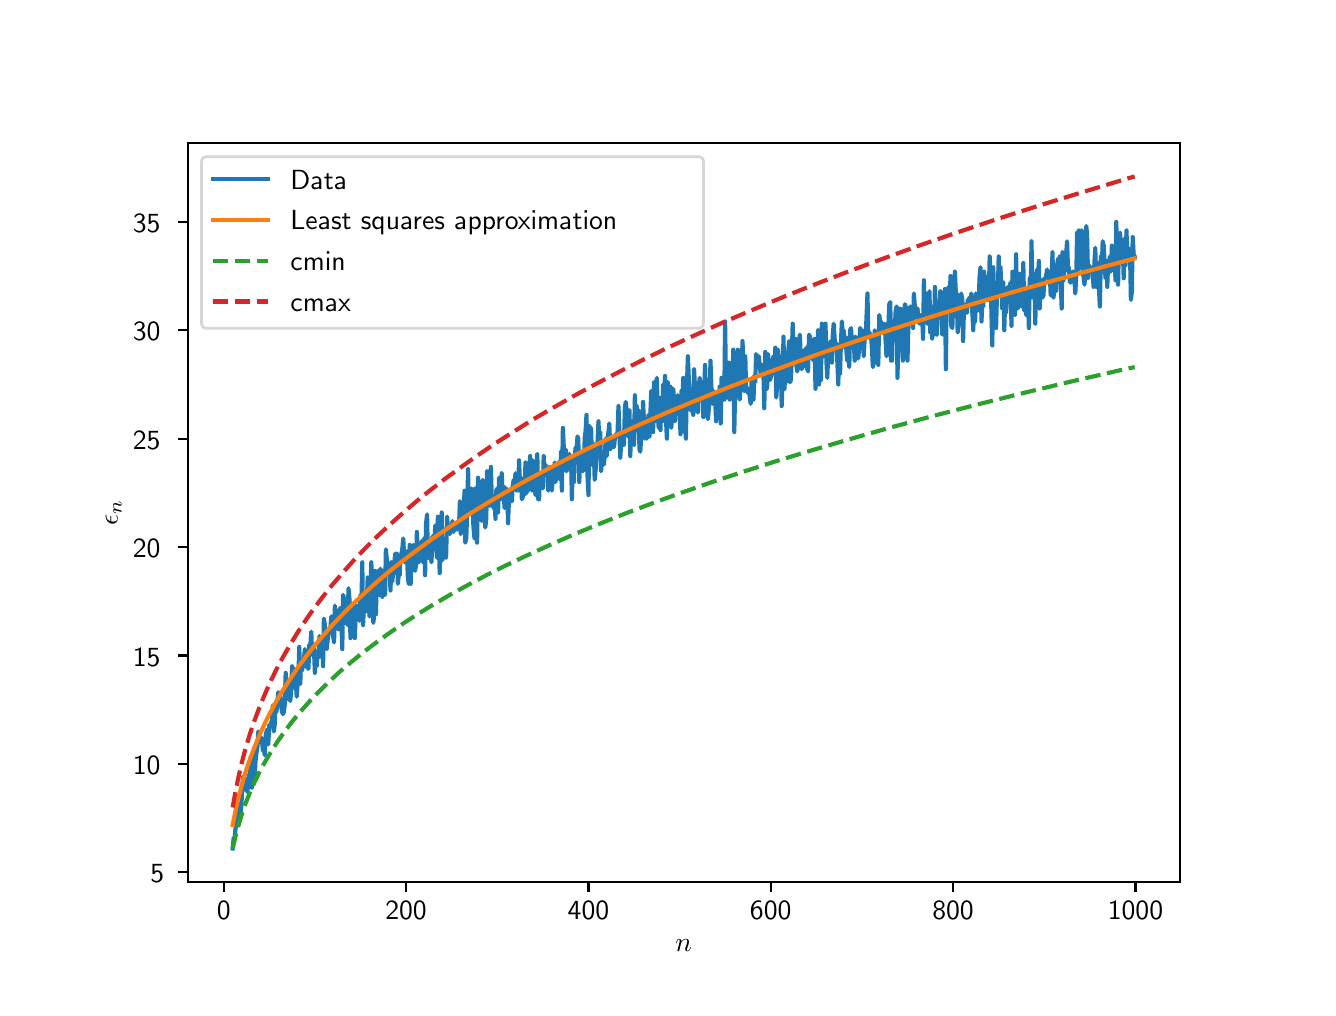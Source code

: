 \begingroup%
\makeatletter%
\begin{pgfpicture}%
\pgfpathrectangle{\pgfpointorigin}{\pgfqpoint{6.4in}{4.8in}}%
\pgfusepath{use as bounding box, clip}%
\begin{pgfscope}%
\pgfsetbuttcap%
\pgfsetmiterjoin%
\definecolor{currentfill}{rgb}{1.0,1.0,1.0}%
\pgfsetfillcolor{currentfill}%
\pgfsetlinewidth{0.0pt}%
\definecolor{currentstroke}{rgb}{1.0,1.0,1.0}%
\pgfsetstrokecolor{currentstroke}%
\pgfsetdash{}{0pt}%
\pgfpathmoveto{\pgfqpoint{0.0in}{0.0in}}%
\pgfpathlineto{\pgfqpoint{6.4in}{0.0in}}%
\pgfpathlineto{\pgfqpoint{6.4in}{4.8in}}%
\pgfpathlineto{\pgfqpoint{0.0in}{4.8in}}%
\pgfpathclose%
\pgfusepath{fill}%
\end{pgfscope}%
\begin{pgfscope}%
\pgfsetbuttcap%
\pgfsetmiterjoin%
\definecolor{currentfill}{rgb}{1.0,1.0,1.0}%
\pgfsetfillcolor{currentfill}%
\pgfsetlinewidth{0.0pt}%
\definecolor{currentstroke}{rgb}{0.0,0.0,0.0}%
\pgfsetstrokecolor{currentstroke}%
\pgfsetstrokeopacity{0.0}%
\pgfsetdash{}{0pt}%
\pgfpathmoveto{\pgfqpoint{0.8in}{0.528in}}%
\pgfpathlineto{\pgfqpoint{5.76in}{0.528in}}%
\pgfpathlineto{\pgfqpoint{5.76in}{4.224in}}%
\pgfpathlineto{\pgfqpoint{0.8in}{4.224in}}%
\pgfpathclose%
\pgfusepath{fill}%
\end{pgfscope}%
\begin{pgfscope}%
\pgfsetbuttcap%
\pgfsetroundjoin%
\definecolor{currentfill}{rgb}{0.0,0.0,0.0}%
\pgfsetfillcolor{currentfill}%
\pgfsetlinewidth{0.803pt}%
\definecolor{currentstroke}{rgb}{0.0,0.0,0.0}%
\pgfsetstrokecolor{currentstroke}%
\pgfsetdash{}{0pt}%
\pgfsys@defobject{currentmarker}{\pgfqpoint{0.0in}{-0.049in}}{\pgfqpoint{0.0in}{0.0in}}{%
\pgfpathmoveto{\pgfqpoint{0.0in}{0.0in}}%
\pgfpathlineto{\pgfqpoint{0.0in}{-0.049in}}%
\pgfusepath{stroke,fill}%
}%
\begin{pgfscope}%
\pgfsys@transformshift{0.98in}{0.528in}%
\pgfsys@useobject{currentmarker}{}%
\end{pgfscope}%
\end{pgfscope}%
\begin{pgfscope}%
\pgftext[x=0.98in,y=0.431in,,top]{\sffamily\fontsize{10.0}{12.0}\selectfont 0}%
\end{pgfscope}%
\begin{pgfscope}%
\pgfsetbuttcap%
\pgfsetroundjoin%
\definecolor{currentfill}{rgb}{0.0,0.0,0.0}%
\pgfsetfillcolor{currentfill}%
\pgfsetlinewidth{0.803pt}%
\definecolor{currentstroke}{rgb}{0.0,0.0,0.0}%
\pgfsetstrokecolor{currentstroke}%
\pgfsetdash{}{0pt}%
\pgfsys@defobject{currentmarker}{\pgfqpoint{0.0in}{-0.049in}}{\pgfqpoint{0.0in}{0.0in}}{%
\pgfpathmoveto{\pgfqpoint{0.0in}{0.0in}}%
\pgfpathlineto{\pgfqpoint{0.0in}{-0.049in}}%
\pgfusepath{stroke,fill}%
}%
\begin{pgfscope}%
\pgfsys@transformshift{1.892in}{0.528in}%
\pgfsys@useobject{currentmarker}{}%
\end{pgfscope}%
\end{pgfscope}%
\begin{pgfscope}%
\pgftext[x=1.892in,y=0.431in,,top]{\sffamily\fontsize{10.0}{12.0}\selectfont 200}%
\end{pgfscope}%
\begin{pgfscope}%
\pgfsetbuttcap%
\pgfsetroundjoin%
\definecolor{currentfill}{rgb}{0.0,0.0,0.0}%
\pgfsetfillcolor{currentfill}%
\pgfsetlinewidth{0.803pt}%
\definecolor{currentstroke}{rgb}{0.0,0.0,0.0}%
\pgfsetstrokecolor{currentstroke}%
\pgfsetdash{}{0pt}%
\pgfsys@defobject{currentmarker}{\pgfqpoint{0.0in}{-0.049in}}{\pgfqpoint{0.0in}{0.0in}}{%
\pgfpathmoveto{\pgfqpoint{0.0in}{0.0in}}%
\pgfpathlineto{\pgfqpoint{0.0in}{-0.049in}}%
\pgfusepath{stroke,fill}%
}%
\begin{pgfscope}%
\pgfsys@transformshift{2.804in}{0.528in}%
\pgfsys@useobject{currentmarker}{}%
\end{pgfscope}%
\end{pgfscope}%
\begin{pgfscope}%
\pgftext[x=2.804in,y=0.431in,,top]{\sffamily\fontsize{10.0}{12.0}\selectfont 400}%
\end{pgfscope}%
\begin{pgfscope}%
\pgfsetbuttcap%
\pgfsetroundjoin%
\definecolor{currentfill}{rgb}{0.0,0.0,0.0}%
\pgfsetfillcolor{currentfill}%
\pgfsetlinewidth{0.803pt}%
\definecolor{currentstroke}{rgb}{0.0,0.0,0.0}%
\pgfsetstrokecolor{currentstroke}%
\pgfsetdash{}{0pt}%
\pgfsys@defobject{currentmarker}{\pgfqpoint{0.0in}{-0.049in}}{\pgfqpoint{0.0in}{0.0in}}{%
\pgfpathmoveto{\pgfqpoint{0.0in}{0.0in}}%
\pgfpathlineto{\pgfqpoint{0.0in}{-0.049in}}%
\pgfusepath{stroke,fill}%
}%
\begin{pgfscope}%
\pgfsys@transformshift{3.715in}{0.528in}%
\pgfsys@useobject{currentmarker}{}%
\end{pgfscope}%
\end{pgfscope}%
\begin{pgfscope}%
\pgftext[x=3.715in,y=0.431in,,top]{\sffamily\fontsize{10.0}{12.0}\selectfont 600}%
\end{pgfscope}%
\begin{pgfscope}%
\pgfsetbuttcap%
\pgfsetroundjoin%
\definecolor{currentfill}{rgb}{0.0,0.0,0.0}%
\pgfsetfillcolor{currentfill}%
\pgfsetlinewidth{0.803pt}%
\definecolor{currentstroke}{rgb}{0.0,0.0,0.0}%
\pgfsetstrokecolor{currentstroke}%
\pgfsetdash{}{0pt}%
\pgfsys@defobject{currentmarker}{\pgfqpoint{0.0in}{-0.049in}}{\pgfqpoint{0.0in}{0.0in}}{%
\pgfpathmoveto{\pgfqpoint{0.0in}{0.0in}}%
\pgfpathlineto{\pgfqpoint{0.0in}{-0.049in}}%
\pgfusepath{stroke,fill}%
}%
\begin{pgfscope}%
\pgfsys@transformshift{4.627in}{0.528in}%
\pgfsys@useobject{currentmarker}{}%
\end{pgfscope}%
\end{pgfscope}%
\begin{pgfscope}%
\pgftext[x=4.627in,y=0.431in,,top]{\sffamily\fontsize{10.0}{12.0}\selectfont 800}%
\end{pgfscope}%
\begin{pgfscope}%
\pgfsetbuttcap%
\pgfsetroundjoin%
\definecolor{currentfill}{rgb}{0.0,0.0,0.0}%
\pgfsetfillcolor{currentfill}%
\pgfsetlinewidth{0.803pt}%
\definecolor{currentstroke}{rgb}{0.0,0.0,0.0}%
\pgfsetstrokecolor{currentstroke}%
\pgfsetdash{}{0pt}%
\pgfsys@defobject{currentmarker}{\pgfqpoint{0.0in}{-0.049in}}{\pgfqpoint{0.0in}{0.0in}}{%
\pgfpathmoveto{\pgfqpoint{0.0in}{0.0in}}%
\pgfpathlineto{\pgfqpoint{0.0in}{-0.049in}}%
\pgfusepath{stroke,fill}%
}%
\begin{pgfscope}%
\pgfsys@transformshift{5.539in}{0.528in}%
\pgfsys@useobject{currentmarker}{}%
\end{pgfscope}%
\end{pgfscope}%
\begin{pgfscope}%
\pgftext[x=5.539in,y=0.431in,,top]{\sffamily\fontsize{10.0}{12.0}\selectfont 1000}%
\end{pgfscope}%
\begin{pgfscope}%
\pgftext[x=3.28in,y=0.241in,,top]{\sffamily\fontsize{10.0}{12.0}\selectfont \(\displaystyle n\)}%
\end{pgfscope}%
\begin{pgfscope}%
\pgfsetbuttcap%
\pgfsetroundjoin%
\definecolor{currentfill}{rgb}{0.0,0.0,0.0}%
\pgfsetfillcolor{currentfill}%
\pgfsetlinewidth{0.803pt}%
\definecolor{currentstroke}{rgb}{0.0,0.0,0.0}%
\pgfsetstrokecolor{currentstroke}%
\pgfsetdash{}{0pt}%
\pgfsys@defobject{currentmarker}{\pgfqpoint{-0.049in}{0.0in}}{\pgfqpoint{0.0in}{0.0in}}{%
\pgfpathmoveto{\pgfqpoint{0.0in}{0.0in}}%
\pgfpathlineto{\pgfqpoint{-0.049in}{0.0in}}%
\pgfusepath{stroke,fill}%
}%
\begin{pgfscope}%
\pgfsys@transformshift{0.8in}{0.577in}%
\pgfsys@useobject{currentmarker}{}%
\end{pgfscope}%
\end{pgfscope}%
\begin{pgfscope}%
\pgftext[x=0.614in,y=0.524in,left,base]{\sffamily\fontsize{10.0}{12.0}\selectfont 5}%
\end{pgfscope}%
\begin{pgfscope}%
\pgfsetbuttcap%
\pgfsetroundjoin%
\definecolor{currentfill}{rgb}{0.0,0.0,0.0}%
\pgfsetfillcolor{currentfill}%
\pgfsetlinewidth{0.803pt}%
\definecolor{currentstroke}{rgb}{0.0,0.0,0.0}%
\pgfsetstrokecolor{currentstroke}%
\pgfsetdash{}{0pt}%
\pgfsys@defobject{currentmarker}{\pgfqpoint{-0.049in}{0.0in}}{\pgfqpoint{0.0in}{0.0in}}{%
\pgfpathmoveto{\pgfqpoint{0.0in}{0.0in}}%
\pgfpathlineto{\pgfqpoint{-0.049in}{0.0in}}%
\pgfusepath{stroke,fill}%
}%
\begin{pgfscope}%
\pgfsys@transformshift{0.8in}{1.119in}%
\pgfsys@useobject{currentmarker}{}%
\end{pgfscope}%
\end{pgfscope}%
\begin{pgfscope}%
\pgftext[x=0.526in,y=1.066in,left,base]{\sffamily\fontsize{10.0}{12.0}\selectfont 10}%
\end{pgfscope}%
\begin{pgfscope}%
\pgfsetbuttcap%
\pgfsetroundjoin%
\definecolor{currentfill}{rgb}{0.0,0.0,0.0}%
\pgfsetfillcolor{currentfill}%
\pgfsetlinewidth{0.803pt}%
\definecolor{currentstroke}{rgb}{0.0,0.0,0.0}%
\pgfsetstrokecolor{currentstroke}%
\pgfsetdash{}{0pt}%
\pgfsys@defobject{currentmarker}{\pgfqpoint{-0.049in}{0.0in}}{\pgfqpoint{0.0in}{0.0in}}{%
\pgfpathmoveto{\pgfqpoint{0.0in}{0.0in}}%
\pgfpathlineto{\pgfqpoint{-0.049in}{0.0in}}%
\pgfusepath{stroke,fill}%
}%
\begin{pgfscope}%
\pgfsys@transformshift{0.8in}{1.661in}%
\pgfsys@useobject{currentmarker}{}%
\end{pgfscope}%
\end{pgfscope}%
\begin{pgfscope}%
\pgftext[x=0.526in,y=1.608in,left,base]{\sffamily\fontsize{10.0}{12.0}\selectfont 15}%
\end{pgfscope}%
\begin{pgfscope}%
\pgfsetbuttcap%
\pgfsetroundjoin%
\definecolor{currentfill}{rgb}{0.0,0.0,0.0}%
\pgfsetfillcolor{currentfill}%
\pgfsetlinewidth{0.803pt}%
\definecolor{currentstroke}{rgb}{0.0,0.0,0.0}%
\pgfsetstrokecolor{currentstroke}%
\pgfsetdash{}{0pt}%
\pgfsys@defobject{currentmarker}{\pgfqpoint{-0.049in}{0.0in}}{\pgfqpoint{0.0in}{0.0in}}{%
\pgfpathmoveto{\pgfqpoint{0.0in}{0.0in}}%
\pgfpathlineto{\pgfqpoint{-0.049in}{0.0in}}%
\pgfusepath{stroke,fill}%
}%
\begin{pgfscope}%
\pgfsys@transformshift{0.8in}{2.203in}%
\pgfsys@useobject{currentmarker}{}%
\end{pgfscope}%
\end{pgfscope}%
\begin{pgfscope}%
\pgftext[x=0.526in,y=2.15in,left,base]{\sffamily\fontsize{10.0}{12.0}\selectfont 20}%
\end{pgfscope}%
\begin{pgfscope}%
\pgfsetbuttcap%
\pgfsetroundjoin%
\definecolor{currentfill}{rgb}{0.0,0.0,0.0}%
\pgfsetfillcolor{currentfill}%
\pgfsetlinewidth{0.803pt}%
\definecolor{currentstroke}{rgb}{0.0,0.0,0.0}%
\pgfsetstrokecolor{currentstroke}%
\pgfsetdash{}{0pt}%
\pgfsys@defobject{currentmarker}{\pgfqpoint{-0.049in}{0.0in}}{\pgfqpoint{0.0in}{0.0in}}{%
\pgfpathmoveto{\pgfqpoint{0.0in}{0.0in}}%
\pgfpathlineto{\pgfqpoint{-0.049in}{0.0in}}%
\pgfusepath{stroke,fill}%
}%
\begin{pgfscope}%
\pgfsys@transformshift{0.8in}{2.745in}%
\pgfsys@useobject{currentmarker}{}%
\end{pgfscope}%
\end{pgfscope}%
\begin{pgfscope}%
\pgftext[x=0.526in,y=2.692in,left,base]{\sffamily\fontsize{10.0}{12.0}\selectfont 25}%
\end{pgfscope}%
\begin{pgfscope}%
\pgfsetbuttcap%
\pgfsetroundjoin%
\definecolor{currentfill}{rgb}{0.0,0.0,0.0}%
\pgfsetfillcolor{currentfill}%
\pgfsetlinewidth{0.803pt}%
\definecolor{currentstroke}{rgb}{0.0,0.0,0.0}%
\pgfsetstrokecolor{currentstroke}%
\pgfsetdash{}{0pt}%
\pgfsys@defobject{currentmarker}{\pgfqpoint{-0.049in}{0.0in}}{\pgfqpoint{0.0in}{0.0in}}{%
\pgfpathmoveto{\pgfqpoint{0.0in}{0.0in}}%
\pgfpathlineto{\pgfqpoint{-0.049in}{0.0in}}%
\pgfusepath{stroke,fill}%
}%
\begin{pgfscope}%
\pgfsys@transformshift{0.8in}{3.287in}%
\pgfsys@useobject{currentmarker}{}%
\end{pgfscope}%
\end{pgfscope}%
\begin{pgfscope}%
\pgftext[x=0.526in,y=3.234in,left,base]{\sffamily\fontsize{10.0}{12.0}\selectfont 30}%
\end{pgfscope}%
\begin{pgfscope}%
\pgfsetbuttcap%
\pgfsetroundjoin%
\definecolor{currentfill}{rgb}{0.0,0.0,0.0}%
\pgfsetfillcolor{currentfill}%
\pgfsetlinewidth{0.803pt}%
\definecolor{currentstroke}{rgb}{0.0,0.0,0.0}%
\pgfsetstrokecolor{currentstroke}%
\pgfsetdash{}{0pt}%
\pgfsys@defobject{currentmarker}{\pgfqpoint{-0.049in}{0.0in}}{\pgfqpoint{0.0in}{0.0in}}{%
\pgfpathmoveto{\pgfqpoint{0.0in}{0.0in}}%
\pgfpathlineto{\pgfqpoint{-0.049in}{0.0in}}%
\pgfusepath{stroke,fill}%
}%
\begin{pgfscope}%
\pgfsys@transformshift{0.8in}{3.829in}%
\pgfsys@useobject{currentmarker}{}%
\end{pgfscope}%
\end{pgfscope}%
\begin{pgfscope}%
\pgftext[x=0.526in,y=3.776in,left,base]{\sffamily\fontsize{10.0}{12.0}\selectfont 35}%
\end{pgfscope}%
\begin{pgfscope}%
\pgftext[x=0.47in,y=2.376in,,bottom,rotate=90.0]{\sffamily\fontsize{10.0}{12.0}\selectfont \(\displaystyle \epsilon_n\)}%
\end{pgfscope}%
\begin{pgfscope}%
\pgfpathrectangle{\pgfqpoint{0.8in}{0.528in}}{\pgfqpoint{4.96in}{3.696in}} %
\pgfusepath{clip}%
\pgfsetrectcap%
\pgfsetroundjoin%
\pgfsetlinewidth{1.506pt}%
\definecolor{currentstroke}{rgb}{0.122,0.467,0.706}%
\pgfsetstrokecolor{currentstroke}%
\pgfsetdash{}{0pt}%
\pgfpathmoveto{\pgfqpoint{1.025in}{0.696in}}%
\pgfpathlineto{\pgfqpoint{1.03in}{0.75in}}%
\pgfpathlineto{\pgfqpoint{1.035in}{0.75in}}%
\pgfpathlineto{\pgfqpoint{1.039in}{0.794in}}%
\pgfpathlineto{\pgfqpoint{1.044in}{0.815in}}%
\pgfpathlineto{\pgfqpoint{1.053in}{0.935in}}%
\pgfpathlineto{\pgfqpoint{1.057in}{0.826in}}%
\pgfpathlineto{\pgfqpoint{1.062in}{0.869in}}%
\pgfpathlineto{\pgfqpoint{1.066in}{0.88in}}%
\pgfpathlineto{\pgfqpoint{1.071in}{0.956in}}%
\pgfpathlineto{\pgfqpoint{1.076in}{1.054in}}%
\pgfpathlineto{\pgfqpoint{1.08in}{1.032in}}%
\pgfpathlineto{\pgfqpoint{1.085in}{1.021in}}%
\pgfpathlineto{\pgfqpoint{1.089in}{0.989in}}%
\pgfpathlineto{\pgfqpoint{1.094in}{1.043in}}%
\pgfpathlineto{\pgfqpoint{1.098in}{0.978in}}%
\pgfpathlineto{\pgfqpoint{1.108in}{1.065in}}%
\pgfpathlineto{\pgfqpoint{1.112in}{1.075in}}%
\pgfpathlineto{\pgfqpoint{1.117in}{1.151in}}%
\pgfpathlineto{\pgfqpoint{1.121in}{1.0in}}%
\pgfpathlineto{\pgfqpoint{1.126in}{1.108in}}%
\pgfpathlineto{\pgfqpoint{1.13in}{1.184in}}%
\pgfpathlineto{\pgfqpoint{1.135in}{1.054in}}%
\pgfpathlineto{\pgfqpoint{1.139in}{1.13in}}%
\pgfpathlineto{\pgfqpoint{1.144in}{1.173in}}%
\pgfpathlineto{\pgfqpoint{1.149in}{1.206in}}%
\pgfpathlineto{\pgfqpoint{1.153in}{1.281in}}%
\pgfpathlineto{\pgfqpoint{1.158in}{1.238in}}%
\pgfpathlineto{\pgfqpoint{1.162in}{1.227in}}%
\pgfpathlineto{\pgfqpoint{1.167in}{1.249in}}%
\pgfpathlineto{\pgfqpoint{1.171in}{1.249in}}%
\pgfpathlineto{\pgfqpoint{1.176in}{1.184in}}%
\pgfpathlineto{\pgfqpoint{1.18in}{1.227in}}%
\pgfpathlineto{\pgfqpoint{1.185in}{1.162in}}%
\pgfpathlineto{\pgfqpoint{1.19in}{1.26in}}%
\pgfpathlineto{\pgfqpoint{1.194in}{1.281in}}%
\pgfpathlineto{\pgfqpoint{1.199in}{1.292in}}%
\pgfpathlineto{\pgfqpoint{1.203in}{1.216in}}%
\pgfpathlineto{\pgfqpoint{1.208in}{1.314in}}%
\pgfpathlineto{\pgfqpoint{1.212in}{1.303in}}%
\pgfpathlineto{\pgfqpoint{1.217in}{1.325in}}%
\pgfpathlineto{\pgfqpoint{1.222in}{1.336in}}%
\pgfpathlineto{\pgfqpoint{1.226in}{1.412in}}%
\pgfpathlineto{\pgfqpoint{1.231in}{1.281in}}%
\pgfpathlineto{\pgfqpoint{1.235in}{1.314in}}%
\pgfpathlineto{\pgfqpoint{1.24in}{1.422in}}%
\pgfpathlineto{\pgfqpoint{1.244in}{1.379in}}%
\pgfpathlineto{\pgfqpoint{1.253in}{1.477in}}%
\pgfpathlineto{\pgfqpoint{1.263in}{1.455in}}%
\pgfpathlineto{\pgfqpoint{1.267in}{1.412in}}%
\pgfpathlineto{\pgfqpoint{1.272in}{1.379in}}%
\pgfpathlineto{\pgfqpoint{1.276in}{1.368in}}%
\pgfpathlineto{\pgfqpoint{1.281in}{1.379in}}%
\pgfpathlineto{\pgfqpoint{1.285in}{1.412in}}%
\pgfpathlineto{\pgfqpoint{1.29in}{1.574in}}%
\pgfpathlineto{\pgfqpoint{1.294in}{1.466in}}%
\pgfpathlineto{\pgfqpoint{1.299in}{1.444in}}%
\pgfpathlineto{\pgfqpoint{1.304in}{1.52in}}%
\pgfpathlineto{\pgfqpoint{1.313in}{1.433in}}%
\pgfpathlineto{\pgfqpoint{1.317in}{1.477in}}%
\pgfpathlineto{\pgfqpoint{1.322in}{1.607in}}%
\pgfpathlineto{\pgfqpoint{1.326in}{1.498in}}%
\pgfpathlineto{\pgfqpoint{1.331in}{1.596in}}%
\pgfpathlineto{\pgfqpoint{1.335in}{1.531in}}%
\pgfpathlineto{\pgfqpoint{1.34in}{1.542in}}%
\pgfpathlineto{\pgfqpoint{1.345in}{1.455in}}%
\pgfpathlineto{\pgfqpoint{1.354in}{1.574in}}%
\pgfpathlineto{\pgfqpoint{1.358in}{1.704in}}%
\pgfpathlineto{\pgfqpoint{1.363in}{1.52in}}%
\pgfpathlineto{\pgfqpoint{1.367in}{1.639in}}%
\pgfpathlineto{\pgfqpoint{1.372in}{1.585in}}%
\pgfpathlineto{\pgfqpoint{1.377in}{1.628in}}%
\pgfpathlineto{\pgfqpoint{1.381in}{1.639in}}%
\pgfpathlineto{\pgfqpoint{1.386in}{1.693in}}%
\pgfpathlineto{\pgfqpoint{1.39in}{1.607in}}%
\pgfpathlineto{\pgfqpoint{1.395in}{1.639in}}%
\pgfpathlineto{\pgfqpoint{1.399in}{1.596in}}%
\pgfpathlineto{\pgfqpoint{1.404in}{1.596in}}%
\pgfpathlineto{\pgfqpoint{1.408in}{1.715in}}%
\pgfpathlineto{\pgfqpoint{1.413in}{1.704in}}%
\pgfpathlineto{\pgfqpoint{1.418in}{1.78in}}%
\pgfpathlineto{\pgfqpoint{1.422in}{1.672in}}%
\pgfpathlineto{\pgfqpoint{1.427in}{1.661in}}%
\pgfpathlineto{\pgfqpoint{1.431in}{1.704in}}%
\pgfpathlineto{\pgfqpoint{1.436in}{1.574in}}%
\pgfpathlineto{\pgfqpoint{1.44in}{1.672in}}%
\pgfpathlineto{\pgfqpoint{1.445in}{1.607in}}%
\pgfpathlineto{\pgfqpoint{1.449in}{1.683in}}%
\pgfpathlineto{\pgfqpoint{1.454in}{1.65in}}%
\pgfpathlineto{\pgfqpoint{1.459in}{1.758in}}%
\pgfpathlineto{\pgfqpoint{1.463in}{1.661in}}%
\pgfpathlineto{\pgfqpoint{1.468in}{1.683in}}%
\pgfpathlineto{\pgfqpoint{1.472in}{1.748in}}%
\pgfpathlineto{\pgfqpoint{1.477in}{1.607in}}%
\pgfpathlineto{\pgfqpoint{1.481in}{1.845in}}%
\pgfpathlineto{\pgfqpoint{1.486in}{1.813in}}%
\pgfpathlineto{\pgfqpoint{1.49in}{1.704in}}%
\pgfpathlineto{\pgfqpoint{1.495in}{1.693in}}%
\pgfpathlineto{\pgfqpoint{1.5in}{1.737in}}%
\pgfpathlineto{\pgfqpoint{1.504in}{1.769in}}%
\pgfpathlineto{\pgfqpoint{1.513in}{1.791in}}%
\pgfpathlineto{\pgfqpoint{1.518in}{1.856in}}%
\pgfpathlineto{\pgfqpoint{1.522in}{1.856in}}%
\pgfpathlineto{\pgfqpoint{1.527in}{1.758in}}%
\pgfpathlineto{\pgfqpoint{1.532in}{1.726in}}%
\pgfpathlineto{\pgfqpoint{1.536in}{1.91in}}%
\pgfpathlineto{\pgfqpoint{1.541in}{1.834in}}%
\pgfpathlineto{\pgfqpoint{1.545in}{1.889in}}%
\pgfpathlineto{\pgfqpoint{1.55in}{1.802in}}%
\pgfpathlineto{\pgfqpoint{1.554in}{1.791in}}%
\pgfpathlineto{\pgfqpoint{1.559in}{1.813in}}%
\pgfpathlineto{\pgfqpoint{1.563in}{1.899in}}%
\pgfpathlineto{\pgfqpoint{1.568in}{1.845in}}%
\pgfpathlineto{\pgfqpoint{1.573in}{1.693in}}%
\pgfpathlineto{\pgfqpoint{1.577in}{1.964in}}%
\pgfpathlineto{\pgfqpoint{1.582in}{1.943in}}%
\pgfpathlineto{\pgfqpoint{1.586in}{1.824in}}%
\pgfpathlineto{\pgfqpoint{1.591in}{1.834in}}%
\pgfpathlineto{\pgfqpoint{1.595in}{1.834in}}%
\pgfpathlineto{\pgfqpoint{1.6in}{1.813in}}%
\pgfpathlineto{\pgfqpoint{1.604in}{1.997in}}%
\pgfpathlineto{\pgfqpoint{1.609in}{1.943in}}%
\pgfpathlineto{\pgfqpoint{1.614in}{1.748in}}%
\pgfpathlineto{\pgfqpoint{1.618in}{1.921in}}%
\pgfpathlineto{\pgfqpoint{1.623in}{1.845in}}%
\pgfpathlineto{\pgfqpoint{1.627in}{1.889in}}%
\pgfpathlineto{\pgfqpoint{1.632in}{1.889in}}%
\pgfpathlineto{\pgfqpoint{1.636in}{1.748in}}%
\pgfpathlineto{\pgfqpoint{1.641in}{1.91in}}%
\pgfpathlineto{\pgfqpoint{1.646in}{1.867in}}%
\pgfpathlineto{\pgfqpoint{1.65in}{1.91in}}%
\pgfpathlineto{\pgfqpoint{1.655in}{1.899in}}%
\pgfpathlineto{\pgfqpoint{1.659in}{1.834in}}%
\pgfpathlineto{\pgfqpoint{1.664in}{1.964in}}%
\pgfpathlineto{\pgfqpoint{1.668in}{1.899in}}%
\pgfpathlineto{\pgfqpoint{1.673in}{2.127in}}%
\pgfpathlineto{\pgfqpoint{1.677in}{1.813in}}%
\pgfpathlineto{\pgfqpoint{1.682in}{1.921in}}%
\pgfpathlineto{\pgfqpoint{1.687in}{1.878in}}%
\pgfpathlineto{\pgfqpoint{1.691in}{1.943in}}%
\pgfpathlineto{\pgfqpoint{1.696in}{1.932in}}%
\pgfpathlineto{\pgfqpoint{1.7in}{2.051in}}%
\pgfpathlineto{\pgfqpoint{1.705in}{1.932in}}%
\pgfpathlineto{\pgfqpoint{1.709in}{1.856in}}%
\pgfpathlineto{\pgfqpoint{1.714in}{1.975in}}%
\pgfpathlineto{\pgfqpoint{1.718in}{2.127in}}%
\pgfpathlineto{\pgfqpoint{1.723in}{2.03in}}%
\pgfpathlineto{\pgfqpoint{1.728in}{1.824in}}%
\pgfpathlineto{\pgfqpoint{1.732in}{1.856in}}%
\pgfpathlineto{\pgfqpoint{1.737in}{2.084in}}%
\pgfpathlineto{\pgfqpoint{1.741in}{1.867in}}%
\pgfpathlineto{\pgfqpoint{1.746in}{2.03in}}%
\pgfpathlineto{\pgfqpoint{1.75in}{1.986in}}%
\pgfpathlineto{\pgfqpoint{1.755in}{2.084in}}%
\pgfpathlineto{\pgfqpoint{1.759in}{1.964in}}%
\pgfpathlineto{\pgfqpoint{1.764in}{2.095in}}%
\pgfpathlineto{\pgfqpoint{1.769in}{2.04in}}%
\pgfpathlineto{\pgfqpoint{1.773in}{1.954in}}%
\pgfpathlineto{\pgfqpoint{1.778in}{2.084in}}%
\pgfpathlineto{\pgfqpoint{1.787in}{1.964in}}%
\pgfpathlineto{\pgfqpoint{1.791in}{2.192in}}%
\pgfpathlineto{\pgfqpoint{1.796in}{2.138in}}%
\pgfpathlineto{\pgfqpoint{1.805in}{2.073in}}%
\pgfpathlineto{\pgfqpoint{1.81in}{2.084in}}%
\pgfpathlineto{\pgfqpoint{1.814in}{1.986in}}%
\pgfpathlineto{\pgfqpoint{1.819in}{2.127in}}%
\pgfpathlineto{\pgfqpoint{1.823in}{2.03in}}%
\pgfpathlineto{\pgfqpoint{1.828in}{2.084in}}%
\pgfpathlineto{\pgfqpoint{1.832in}{2.095in}}%
\pgfpathlineto{\pgfqpoint{1.837in}{2.17in}}%
\pgfpathlineto{\pgfqpoint{1.842in}{2.073in}}%
\pgfpathlineto{\pgfqpoint{1.846in}{2.17in}}%
\pgfpathlineto{\pgfqpoint{1.851in}{2.019in}}%
\pgfpathlineto{\pgfqpoint{1.855in}{2.062in}}%
\pgfpathlineto{\pgfqpoint{1.86in}{2.062in}}%
\pgfpathlineto{\pgfqpoint{1.864in}{2.149in}}%
\pgfpathlineto{\pgfqpoint{1.873in}{2.192in}}%
\pgfpathlineto{\pgfqpoint{1.878in}{2.246in}}%
\pgfpathlineto{\pgfqpoint{1.883in}{2.138in}}%
\pgfpathlineto{\pgfqpoint{1.887in}{2.127in}}%
\pgfpathlineto{\pgfqpoint{1.892in}{2.127in}}%
\pgfpathlineto{\pgfqpoint{1.896in}{2.181in}}%
\pgfpathlineto{\pgfqpoint{1.901in}{2.051in}}%
\pgfpathlineto{\pgfqpoint{1.905in}{2.019in}}%
\pgfpathlineto{\pgfqpoint{1.91in}{2.214in}}%
\pgfpathlineto{\pgfqpoint{1.915in}{2.019in}}%
\pgfpathlineto{\pgfqpoint{1.919in}{2.181in}}%
\pgfpathlineto{\pgfqpoint{1.924in}{2.127in}}%
\pgfpathlineto{\pgfqpoint{1.928in}{2.214in}}%
\pgfpathlineto{\pgfqpoint{1.933in}{2.127in}}%
\pgfpathlineto{\pgfqpoint{1.937in}{2.084in}}%
\pgfpathlineto{\pgfqpoint{1.942in}{2.116in}}%
\pgfpathlineto{\pgfqpoint{1.946in}{2.279in}}%
\pgfpathlineto{\pgfqpoint{1.951in}{2.17in}}%
\pgfpathlineto{\pgfqpoint{1.956in}{2.127in}}%
\pgfpathlineto{\pgfqpoint{1.96in}{2.192in}}%
\pgfpathlineto{\pgfqpoint{1.965in}{2.138in}}%
\pgfpathlineto{\pgfqpoint{1.969in}{2.225in}}%
\pgfpathlineto{\pgfqpoint{1.974in}{2.236in}}%
\pgfpathlineto{\pgfqpoint{1.978in}{2.127in}}%
\pgfpathlineto{\pgfqpoint{1.983in}{2.246in}}%
\pgfpathlineto{\pgfqpoint{1.987in}{2.062in}}%
\pgfpathlineto{\pgfqpoint{1.992in}{2.322in}}%
\pgfpathlineto{\pgfqpoint{1.997in}{2.366in}}%
\pgfpathlineto{\pgfqpoint{2.001in}{2.149in}}%
\pgfpathlineto{\pgfqpoint{2.006in}{2.236in}}%
\pgfpathlineto{\pgfqpoint{2.01in}{2.236in}}%
\pgfpathlineto{\pgfqpoint{2.015in}{2.16in}}%
\pgfpathlineto{\pgfqpoint{2.019in}{2.127in}}%
\pgfpathlineto{\pgfqpoint{2.024in}{2.257in}}%
\pgfpathlineto{\pgfqpoint{2.028in}{2.225in}}%
\pgfpathlineto{\pgfqpoint{2.033in}{2.214in}}%
\pgfpathlineto{\pgfqpoint{2.038in}{2.311in}}%
\pgfpathlineto{\pgfqpoint{2.042in}{2.203in}}%
\pgfpathlineto{\pgfqpoint{2.047in}{2.149in}}%
\pgfpathlineto{\pgfqpoint{2.051in}{2.355in}}%
\pgfpathlineto{\pgfqpoint{2.056in}{2.246in}}%
\pgfpathlineto{\pgfqpoint{2.06in}{2.073in}}%
\pgfpathlineto{\pgfqpoint{2.065in}{2.246in}}%
\pgfpathlineto{\pgfqpoint{2.07in}{2.376in}}%
\pgfpathlineto{\pgfqpoint{2.074in}{2.138in}}%
\pgfpathlineto{\pgfqpoint{2.079in}{2.203in}}%
\pgfpathlineto{\pgfqpoint{2.088in}{2.203in}}%
\pgfpathlineto{\pgfqpoint{2.092in}{2.149in}}%
\pgfpathlineto{\pgfqpoint{2.097in}{2.355in}}%
\pgfpathlineto{\pgfqpoint{2.101in}{2.301in}}%
\pgfpathlineto{\pgfqpoint{2.106in}{2.311in}}%
\pgfpathlineto{\pgfqpoint{2.111in}{2.268in}}%
\pgfpathlineto{\pgfqpoint{2.115in}{2.311in}}%
\pgfpathlineto{\pgfqpoint{2.12in}{2.301in}}%
\pgfpathlineto{\pgfqpoint{2.124in}{2.333in}}%
\pgfpathlineto{\pgfqpoint{2.129in}{2.279in}}%
\pgfpathlineto{\pgfqpoint{2.133in}{2.311in}}%
\pgfpathlineto{\pgfqpoint{2.138in}{2.29in}}%
\pgfpathlineto{\pgfqpoint{2.142in}{2.311in}}%
\pgfpathlineto{\pgfqpoint{2.147in}{2.29in}}%
\pgfpathlineto{\pgfqpoint{2.152in}{2.311in}}%
\pgfpathlineto{\pgfqpoint{2.156in}{2.29in}}%
\pgfpathlineto{\pgfqpoint{2.161in}{2.431in}}%
\pgfpathlineto{\pgfqpoint{2.165in}{2.268in}}%
\pgfpathlineto{\pgfqpoint{2.17in}{2.311in}}%
\pgfpathlineto{\pgfqpoint{2.174in}{2.322in}}%
\pgfpathlineto{\pgfqpoint{2.179in}{2.322in}}%
\pgfpathlineto{\pgfqpoint{2.184in}{2.485in}}%
\pgfpathlineto{\pgfqpoint{2.188in}{2.225in}}%
\pgfpathlineto{\pgfqpoint{2.193in}{2.246in}}%
\pgfpathlineto{\pgfqpoint{2.197in}{2.366in}}%
\pgfpathlineto{\pgfqpoint{2.202in}{2.593in}}%
\pgfpathlineto{\pgfqpoint{2.206in}{2.387in}}%
\pgfpathlineto{\pgfqpoint{2.211in}{2.431in}}%
\pgfpathlineto{\pgfqpoint{2.215in}{2.409in}}%
\pgfpathlineto{\pgfqpoint{2.22in}{2.496in}}%
\pgfpathlineto{\pgfqpoint{2.225in}{2.376in}}%
\pgfpathlineto{\pgfqpoint{2.229in}{2.301in}}%
\pgfpathlineto{\pgfqpoint{2.234in}{2.246in}}%
\pgfpathlineto{\pgfqpoint{2.238in}{2.496in}}%
\pgfpathlineto{\pgfqpoint{2.243in}{2.387in}}%
\pgfpathlineto{\pgfqpoint{2.247in}{2.225in}}%
\pgfpathlineto{\pgfqpoint{2.252in}{2.55in}}%
\pgfpathlineto{\pgfqpoint{2.256in}{2.442in}}%
\pgfpathlineto{\pgfqpoint{2.261in}{2.366in}}%
\pgfpathlineto{\pgfqpoint{2.266in}{2.387in}}%
\pgfpathlineto{\pgfqpoint{2.27in}{2.333in}}%
\pgfpathlineto{\pgfqpoint{2.275in}{2.539in}}%
\pgfpathlineto{\pgfqpoint{2.284in}{2.42in}}%
\pgfpathlineto{\pgfqpoint{2.288in}{2.301in}}%
\pgfpathlineto{\pgfqpoint{2.293in}{2.344in}}%
\pgfpathlineto{\pgfqpoint{2.297in}{2.582in}}%
\pgfpathlineto{\pgfqpoint{2.302in}{2.452in}}%
\pgfpathlineto{\pgfqpoint{2.307in}{2.463in}}%
\pgfpathlineto{\pgfqpoint{2.311in}{2.409in}}%
\pgfpathlineto{\pgfqpoint{2.316in}{2.604in}}%
\pgfpathlineto{\pgfqpoint{2.32in}{2.463in}}%
\pgfpathlineto{\pgfqpoint{2.329in}{2.398in}}%
\pgfpathlineto{\pgfqpoint{2.334in}{2.442in}}%
\pgfpathlineto{\pgfqpoint{2.339in}{2.344in}}%
\pgfpathlineto{\pgfqpoint{2.343in}{2.485in}}%
\pgfpathlineto{\pgfqpoint{2.348in}{2.496in}}%
\pgfpathlineto{\pgfqpoint{2.352in}{2.376in}}%
\pgfpathlineto{\pgfqpoint{2.357in}{2.55in}}%
\pgfpathlineto{\pgfqpoint{2.361in}{2.507in}}%
\pgfpathlineto{\pgfqpoint{2.366in}{2.442in}}%
\pgfpathlineto{\pgfqpoint{2.37in}{2.572in}}%
\pgfpathlineto{\pgfqpoint{2.375in}{2.452in}}%
\pgfpathlineto{\pgfqpoint{2.38in}{2.507in}}%
\pgfpathlineto{\pgfqpoint{2.384in}{2.398in}}%
\pgfpathlineto{\pgfqpoint{2.389in}{2.485in}}%
\pgfpathlineto{\pgfqpoint{2.393in}{2.496in}}%
\pgfpathlineto{\pgfqpoint{2.398in}{2.474in}}%
\pgfpathlineto{\pgfqpoint{2.402in}{2.322in}}%
\pgfpathlineto{\pgfqpoint{2.407in}{2.463in}}%
\pgfpathlineto{\pgfqpoint{2.411in}{2.463in}}%
\pgfpathlineto{\pgfqpoint{2.416in}{2.496in}}%
\pgfpathlineto{\pgfqpoint{2.421in}{2.431in}}%
\pgfpathlineto{\pgfqpoint{2.425in}{2.507in}}%
\pgfpathlineto{\pgfqpoint{2.43in}{2.539in}}%
\pgfpathlineto{\pgfqpoint{2.434in}{2.517in}}%
\pgfpathlineto{\pgfqpoint{2.439in}{2.572in}}%
\pgfpathlineto{\pgfqpoint{2.443in}{2.485in}}%
\pgfpathlineto{\pgfqpoint{2.448in}{2.517in}}%
\pgfpathlineto{\pgfqpoint{2.452in}{2.485in}}%
\pgfpathlineto{\pgfqpoint{2.457in}{2.637in}}%
\pgfpathlineto{\pgfqpoint{2.462in}{2.507in}}%
\pgfpathlineto{\pgfqpoint{2.466in}{2.55in}}%
\pgfpathlineto{\pgfqpoint{2.471in}{2.442in}}%
\pgfpathlineto{\pgfqpoint{2.475in}{2.452in}}%
\pgfpathlineto{\pgfqpoint{2.48in}{2.496in}}%
\pgfpathlineto{\pgfqpoint{2.484in}{2.463in}}%
\pgfpathlineto{\pgfqpoint{2.489in}{2.626in}}%
\pgfpathlineto{\pgfqpoint{2.494in}{2.474in}}%
\pgfpathlineto{\pgfqpoint{2.498in}{2.593in}}%
\pgfpathlineto{\pgfqpoint{2.503in}{2.485in}}%
\pgfpathlineto{\pgfqpoint{2.507in}{2.561in}}%
\pgfpathlineto{\pgfqpoint{2.512in}{2.658in}}%
\pgfpathlineto{\pgfqpoint{2.516in}{2.539in}}%
\pgfpathlineto{\pgfqpoint{2.521in}{2.485in}}%
\pgfpathlineto{\pgfqpoint{2.525in}{2.637in}}%
\pgfpathlineto{\pgfqpoint{2.53in}{2.604in}}%
\pgfpathlineto{\pgfqpoint{2.535in}{2.507in}}%
\pgfpathlineto{\pgfqpoint{2.539in}{2.463in}}%
\pgfpathlineto{\pgfqpoint{2.544in}{2.615in}}%
\pgfpathlineto{\pgfqpoint{2.548in}{2.669in}}%
\pgfpathlineto{\pgfqpoint{2.553in}{2.442in}}%
\pgfpathlineto{\pgfqpoint{2.557in}{2.442in}}%
\pgfpathlineto{\pgfqpoint{2.562in}{2.572in}}%
\pgfpathlineto{\pgfqpoint{2.566in}{2.572in}}%
\pgfpathlineto{\pgfqpoint{2.571in}{2.561in}}%
\pgfpathlineto{\pgfqpoint{2.576in}{2.496in}}%
\pgfpathlineto{\pgfqpoint{2.58in}{2.658in}}%
\pgfpathlineto{\pgfqpoint{2.585in}{2.561in}}%
\pgfpathlineto{\pgfqpoint{2.589in}{2.615in}}%
\pgfpathlineto{\pgfqpoint{2.594in}{2.582in}}%
\pgfpathlineto{\pgfqpoint{2.598in}{2.582in}}%
\pgfpathlineto{\pgfqpoint{2.603in}{2.485in}}%
\pgfpathlineto{\pgfqpoint{2.608in}{2.604in}}%
\pgfpathlineto{\pgfqpoint{2.617in}{2.561in}}%
\pgfpathlineto{\pgfqpoint{2.621in}{2.485in}}%
\pgfpathlineto{\pgfqpoint{2.626in}{2.561in}}%
\pgfpathlineto{\pgfqpoint{2.63in}{2.528in}}%
\pgfpathlineto{\pgfqpoint{2.635in}{2.626in}}%
\pgfpathlineto{\pgfqpoint{2.639in}{2.528in}}%
\pgfpathlineto{\pgfqpoint{2.653in}{2.626in}}%
\pgfpathlineto{\pgfqpoint{2.658in}{2.615in}}%
\pgfpathlineto{\pgfqpoint{2.662in}{2.539in}}%
\pgfpathlineto{\pgfqpoint{2.667in}{2.68in}}%
\pgfpathlineto{\pgfqpoint{2.671in}{2.485in}}%
\pgfpathlineto{\pgfqpoint{2.676in}{2.799in}}%
\pgfpathlineto{\pgfqpoint{2.68in}{2.713in}}%
\pgfpathlineto{\pgfqpoint{2.685in}{2.604in}}%
\pgfpathlineto{\pgfqpoint{2.69in}{2.691in}}%
\pgfpathlineto{\pgfqpoint{2.694in}{2.582in}}%
\pgfpathlineto{\pgfqpoint{2.699in}{2.604in}}%
\pgfpathlineto{\pgfqpoint{2.703in}{2.615in}}%
\pgfpathlineto{\pgfqpoint{2.708in}{2.669in}}%
\pgfpathlineto{\pgfqpoint{2.712in}{2.615in}}%
\pgfpathlineto{\pgfqpoint{2.717in}{2.637in}}%
\pgfpathlineto{\pgfqpoint{2.721in}{2.442in}}%
\pgfpathlineto{\pgfqpoint{2.726in}{2.637in}}%
\pgfpathlineto{\pgfqpoint{2.731in}{2.528in}}%
\pgfpathlineto{\pgfqpoint{2.735in}{2.658in}}%
\pgfpathlineto{\pgfqpoint{2.74in}{2.702in}}%
\pgfpathlineto{\pgfqpoint{2.744in}{2.68in}}%
\pgfpathlineto{\pgfqpoint{2.749in}{2.756in}}%
\pgfpathlineto{\pgfqpoint{2.753in}{2.745in}}%
\pgfpathlineto{\pgfqpoint{2.758in}{2.528in}}%
\pgfpathlineto{\pgfqpoint{2.763in}{2.68in}}%
\pgfpathlineto{\pgfqpoint{2.767in}{2.604in}}%
\pgfpathlineto{\pgfqpoint{2.772in}{2.669in}}%
\pgfpathlineto{\pgfqpoint{2.776in}{2.582in}}%
\pgfpathlineto{\pgfqpoint{2.781in}{2.604in}}%
\pgfpathlineto{\pgfqpoint{2.785in}{2.745in}}%
\pgfpathlineto{\pgfqpoint{2.79in}{2.788in}}%
\pgfpathlineto{\pgfqpoint{2.794in}{2.864in}}%
\pgfpathlineto{\pgfqpoint{2.799in}{2.561in}}%
\pgfpathlineto{\pgfqpoint{2.804in}{2.463in}}%
\pgfpathlineto{\pgfqpoint{2.808in}{2.81in}}%
\pgfpathlineto{\pgfqpoint{2.813in}{2.756in}}%
\pgfpathlineto{\pgfqpoint{2.817in}{2.799in}}%
\pgfpathlineto{\pgfqpoint{2.822in}{2.615in}}%
\pgfpathlineto{\pgfqpoint{2.826in}{2.723in}}%
\pgfpathlineto{\pgfqpoint{2.831in}{2.68in}}%
\pgfpathlineto{\pgfqpoint{2.835in}{2.539in}}%
\pgfpathlineto{\pgfqpoint{2.84in}{2.593in}}%
\pgfpathlineto{\pgfqpoint{2.845in}{2.669in}}%
\pgfpathlineto{\pgfqpoint{2.849in}{2.723in}}%
\pgfpathlineto{\pgfqpoint{2.854in}{2.832in}}%
\pgfpathlineto{\pgfqpoint{2.858in}{2.723in}}%
\pgfpathlineto{\pgfqpoint{2.863in}{2.778in}}%
\pgfpathlineto{\pgfqpoint{2.867in}{2.582in}}%
\pgfpathlineto{\pgfqpoint{2.872in}{2.648in}}%
\pgfpathlineto{\pgfqpoint{2.877in}{2.658in}}%
\pgfpathlineto{\pgfqpoint{2.881in}{2.615in}}%
\pgfpathlineto{\pgfqpoint{2.886in}{2.669in}}%
\pgfpathlineto{\pgfqpoint{2.89in}{2.745in}}%
\pgfpathlineto{\pgfqpoint{2.895in}{2.658in}}%
\pgfpathlineto{\pgfqpoint{2.899in}{2.745in}}%
\pgfpathlineto{\pgfqpoint{2.904in}{2.778in}}%
\pgfpathlineto{\pgfqpoint{2.908in}{2.821in}}%
\pgfpathlineto{\pgfqpoint{2.913in}{2.691in}}%
\pgfpathlineto{\pgfqpoint{2.922in}{2.734in}}%
\pgfpathlineto{\pgfqpoint{2.927in}{2.713in}}%
\pgfpathlineto{\pgfqpoint{2.931in}{2.702in}}%
\pgfpathlineto{\pgfqpoint{2.936in}{2.745in}}%
\pgfpathlineto{\pgfqpoint{2.94in}{2.767in}}%
\pgfpathlineto{\pgfqpoint{2.945in}{2.756in}}%
\pgfpathlineto{\pgfqpoint{2.949in}{2.767in}}%
\pgfpathlineto{\pgfqpoint{2.954in}{2.908in}}%
\pgfpathlineto{\pgfqpoint{2.963in}{2.648in}}%
\pgfpathlineto{\pgfqpoint{2.968in}{2.734in}}%
\pgfpathlineto{\pgfqpoint{2.972in}{2.713in}}%
\pgfpathlineto{\pgfqpoint{2.977in}{2.767in}}%
\pgfpathlineto{\pgfqpoint{2.981in}{2.713in}}%
\pgfpathlineto{\pgfqpoint{2.986in}{2.897in}}%
\pgfpathlineto{\pgfqpoint{2.99in}{2.929in}}%
\pgfpathlineto{\pgfqpoint{2.995in}{2.886in}}%
\pgfpathlineto{\pgfqpoint{3.0in}{2.875in}}%
\pgfpathlineto{\pgfqpoint{3.004in}{2.756in}}%
\pgfpathlineto{\pgfqpoint{3.009in}{2.886in}}%
\pgfpathlineto{\pgfqpoint{3.013in}{2.658in}}%
\pgfpathlineto{\pgfqpoint{3.018in}{2.821in}}%
\pgfpathlineto{\pgfqpoint{3.022in}{2.832in}}%
\pgfpathlineto{\pgfqpoint{3.027in}{2.756in}}%
\pgfpathlineto{\pgfqpoint{3.032in}{2.713in}}%
\pgfpathlineto{\pgfqpoint{3.036in}{2.962in}}%
\pgfpathlineto{\pgfqpoint{3.041in}{2.788in}}%
\pgfpathlineto{\pgfqpoint{3.045in}{2.908in}}%
\pgfpathlineto{\pgfqpoint{3.05in}{2.81in}}%
\pgfpathlineto{\pgfqpoint{3.054in}{2.886in}}%
\pgfpathlineto{\pgfqpoint{3.059in}{2.691in}}%
\pgfpathlineto{\pgfqpoint{3.063in}{2.68in}}%
\pgfpathlineto{\pgfqpoint{3.068in}{2.756in}}%
\pgfpathlineto{\pgfqpoint{3.073in}{2.778in}}%
\pgfpathlineto{\pgfqpoint{3.077in}{2.929in}}%
\pgfpathlineto{\pgfqpoint{3.082in}{2.821in}}%
\pgfpathlineto{\pgfqpoint{3.086in}{2.745in}}%
\pgfpathlineto{\pgfqpoint{3.091in}{2.843in}}%
\pgfpathlineto{\pgfqpoint{3.095in}{2.745in}}%
\pgfpathlineto{\pgfqpoint{3.1in}{2.778in}}%
\pgfpathlineto{\pgfqpoint{3.104in}{2.864in}}%
\pgfpathlineto{\pgfqpoint{3.109in}{2.756in}}%
\pgfpathlineto{\pgfqpoint{3.114in}{2.886in}}%
\pgfpathlineto{\pgfqpoint{3.118in}{2.984in}}%
\pgfpathlineto{\pgfqpoint{3.123in}{2.908in}}%
\pgfpathlineto{\pgfqpoint{3.127in}{2.778in}}%
\pgfpathlineto{\pgfqpoint{3.132in}{3.027in}}%
\pgfpathlineto{\pgfqpoint{3.136in}{2.832in}}%
\pgfpathlineto{\pgfqpoint{3.141in}{2.973in}}%
\pgfpathlineto{\pgfqpoint{3.146in}{3.049in}}%
\pgfpathlineto{\pgfqpoint{3.15in}{2.875in}}%
\pgfpathlineto{\pgfqpoint{3.155in}{2.799in}}%
\pgfpathlineto{\pgfqpoint{3.159in}{2.94in}}%
\pgfpathlineto{\pgfqpoint{3.164in}{2.788in}}%
\pgfpathlineto{\pgfqpoint{3.168in}{2.951in}}%
\pgfpathlineto{\pgfqpoint{3.173in}{2.832in}}%
\pgfpathlineto{\pgfqpoint{3.177in}{3.016in}}%
\pgfpathlineto{\pgfqpoint{3.182in}{2.973in}}%
\pgfpathlineto{\pgfqpoint{3.187in}{3.059in}}%
\pgfpathlineto{\pgfqpoint{3.191in}{2.853in}}%
\pgfpathlineto{\pgfqpoint{3.196in}{2.745in}}%
\pgfpathlineto{\pgfqpoint{3.2in}{3.027in}}%
\pgfpathlineto{\pgfqpoint{3.205in}{2.843in}}%
\pgfpathlineto{\pgfqpoint{3.209in}{2.853in}}%
\pgfpathlineto{\pgfqpoint{3.214in}{3.005in}}%
\pgfpathlineto{\pgfqpoint{3.218in}{2.799in}}%
\pgfpathlineto{\pgfqpoint{3.223in}{2.864in}}%
\pgfpathlineto{\pgfqpoint{3.228in}{2.994in}}%
\pgfpathlineto{\pgfqpoint{3.237in}{2.832in}}%
\pgfpathlineto{\pgfqpoint{3.241in}{2.897in}}%
\pgfpathlineto{\pgfqpoint{3.246in}{2.908in}}%
\pgfpathlineto{\pgfqpoint{3.25in}{2.962in}}%
\pgfpathlineto{\pgfqpoint{3.255in}{2.94in}}%
\pgfpathlineto{\pgfqpoint{3.259in}{2.929in}}%
\pgfpathlineto{\pgfqpoint{3.264in}{2.767in}}%
\pgfpathlineto{\pgfqpoint{3.269in}{2.984in}}%
\pgfpathlineto{\pgfqpoint{3.273in}{2.919in}}%
\pgfpathlineto{\pgfqpoint{3.278in}{3.049in}}%
\pgfpathlineto{\pgfqpoint{3.282in}{2.778in}}%
\pgfpathlineto{\pgfqpoint{3.287in}{2.81in}}%
\pgfpathlineto{\pgfqpoint{3.291in}{2.745in}}%
\pgfpathlineto{\pgfqpoint{3.296in}{3.005in}}%
\pgfpathlineto{\pgfqpoint{3.301in}{3.157in}}%
\pgfpathlineto{\pgfqpoint{3.31in}{2.94in}}%
\pgfpathlineto{\pgfqpoint{3.314in}{2.886in}}%
\pgfpathlineto{\pgfqpoint{3.319in}{2.886in}}%
\pgfpathlineto{\pgfqpoint{3.323in}{2.973in}}%
\pgfpathlineto{\pgfqpoint{3.328in}{2.864in}}%
\pgfpathlineto{\pgfqpoint{3.332in}{3.092in}}%
\pgfpathlineto{\pgfqpoint{3.342in}{2.886in}}%
\pgfpathlineto{\pgfqpoint{3.346in}{2.94in}}%
\pgfpathlineto{\pgfqpoint{3.351in}{2.875in}}%
\pgfpathlineto{\pgfqpoint{3.355in}{3.005in}}%
\pgfpathlineto{\pgfqpoint{3.36in}{3.049in}}%
\pgfpathlineto{\pgfqpoint{3.364in}{2.994in}}%
\pgfpathlineto{\pgfqpoint{3.369in}{2.973in}}%
\pgfpathlineto{\pgfqpoint{3.373in}{3.027in}}%
\pgfpathlineto{\pgfqpoint{3.378in}{2.853in}}%
\pgfpathlineto{\pgfqpoint{3.387in}{3.114in}}%
\pgfpathlineto{\pgfqpoint{3.392in}{2.929in}}%
\pgfpathlineto{\pgfqpoint{3.396in}{2.919in}}%
\pgfpathlineto{\pgfqpoint{3.401in}{2.843in}}%
\pgfpathlineto{\pgfqpoint{3.405in}{2.886in}}%
\pgfpathlineto{\pgfqpoint{3.41in}{2.962in}}%
\pgfpathlineto{\pgfqpoint{3.414in}{3.135in}}%
\pgfpathlineto{\pgfqpoint{3.419in}{2.994in}}%
\pgfpathlineto{\pgfqpoint{3.424in}{2.919in}}%
\pgfpathlineto{\pgfqpoint{3.428in}{2.984in}}%
\pgfpathlineto{\pgfqpoint{3.433in}{2.951in}}%
\pgfpathlineto{\pgfqpoint{3.437in}{2.951in}}%
\pgfpathlineto{\pgfqpoint{3.442in}{2.832in}}%
\pgfpathlineto{\pgfqpoint{3.446in}{2.962in}}%
\pgfpathlineto{\pgfqpoint{3.451in}{2.929in}}%
\pgfpathlineto{\pgfqpoint{3.456in}{2.919in}}%
\pgfpathlineto{\pgfqpoint{3.46in}{3.005in}}%
\pgfpathlineto{\pgfqpoint{3.465in}{2.821in}}%
\pgfpathlineto{\pgfqpoint{3.469in}{3.049in}}%
\pgfpathlineto{\pgfqpoint{3.474in}{2.973in}}%
\pgfpathlineto{\pgfqpoint{3.478in}{2.94in}}%
\pgfpathlineto{\pgfqpoint{3.483in}{2.94in}}%
\pgfpathlineto{\pgfqpoint{3.487in}{3.331in}}%
\pgfpathlineto{\pgfqpoint{3.492in}{2.994in}}%
\pgfpathlineto{\pgfqpoint{3.497in}{2.951in}}%
\pgfpathlineto{\pgfqpoint{3.501in}{2.973in}}%
\pgfpathlineto{\pgfqpoint{3.506in}{3.125in}}%
\pgfpathlineto{\pgfqpoint{3.51in}{2.94in}}%
\pgfpathlineto{\pgfqpoint{3.515in}{3.07in}}%
\pgfpathlineto{\pgfqpoint{3.519in}{3.027in}}%
\pgfpathlineto{\pgfqpoint{3.524in}{3.049in}}%
\pgfpathlineto{\pgfqpoint{3.528in}{3.19in}}%
\pgfpathlineto{\pgfqpoint{3.533in}{2.778in}}%
\pgfpathlineto{\pgfqpoint{3.538in}{3.027in}}%
\pgfpathlineto{\pgfqpoint{3.542in}{3.016in}}%
\pgfpathlineto{\pgfqpoint{3.547in}{3.07in}}%
\pgfpathlineto{\pgfqpoint{3.551in}{3.19in}}%
\pgfpathlineto{\pgfqpoint{3.556in}{2.994in}}%
\pgfpathlineto{\pgfqpoint{3.56in}{2.94in}}%
\pgfpathlineto{\pgfqpoint{3.565in}{3.027in}}%
\pgfpathlineto{\pgfqpoint{3.57in}{3.059in}}%
\pgfpathlineto{\pgfqpoint{3.574in}{3.233in}}%
\pgfpathlineto{\pgfqpoint{3.579in}{3.125in}}%
\pgfpathlineto{\pgfqpoint{3.583in}{2.984in}}%
\pgfpathlineto{\pgfqpoint{3.588in}{3.157in}}%
\pgfpathlineto{\pgfqpoint{3.592in}{3.005in}}%
\pgfpathlineto{\pgfqpoint{3.597in}{2.994in}}%
\pgfpathlineto{\pgfqpoint{3.601in}{2.973in}}%
\pgfpathlineto{\pgfqpoint{3.606in}{2.994in}}%
\pgfpathlineto{\pgfqpoint{3.611in}{2.951in}}%
\pgfpathlineto{\pgfqpoint{3.615in}{2.919in}}%
\pgfpathlineto{\pgfqpoint{3.62in}{3.038in}}%
\pgfpathlineto{\pgfqpoint{3.624in}{3.049in}}%
\pgfpathlineto{\pgfqpoint{3.629in}{2.94in}}%
\pgfpathlineto{\pgfqpoint{3.633in}{3.059in}}%
\pgfpathlineto{\pgfqpoint{3.638in}{3.027in}}%
\pgfpathlineto{\pgfqpoint{3.642in}{3.168in}}%
\pgfpathlineto{\pgfqpoint{3.647in}{3.146in}}%
\pgfpathlineto{\pgfqpoint{3.652in}{3.103in}}%
\pgfpathlineto{\pgfqpoint{3.656in}{3.157in}}%
\pgfpathlineto{\pgfqpoint{3.661in}{3.103in}}%
\pgfpathlineto{\pgfqpoint{3.665in}{3.07in}}%
\pgfpathlineto{\pgfqpoint{3.674in}{3.114in}}%
\pgfpathlineto{\pgfqpoint{3.679in}{3.059in}}%
\pgfpathlineto{\pgfqpoint{3.683in}{2.897in}}%
\pgfpathlineto{\pgfqpoint{3.688in}{3.179in}}%
\pgfpathlineto{\pgfqpoint{3.693in}{3.038in}}%
\pgfpathlineto{\pgfqpoint{3.697in}{2.994in}}%
\pgfpathlineto{\pgfqpoint{3.702in}{3.168in}}%
\pgfpathlineto{\pgfqpoint{3.706in}{3.114in}}%
\pgfpathlineto{\pgfqpoint{3.711in}{3.038in}}%
\pgfpathlineto{\pgfqpoint{3.715in}{3.049in}}%
\pgfpathlineto{\pgfqpoint{3.72in}{3.07in}}%
\pgfpathlineto{\pgfqpoint{3.725in}{3.135in}}%
\pgfpathlineto{\pgfqpoint{3.729in}{3.157in}}%
\pgfpathlineto{\pgfqpoint{3.734in}{3.103in}}%
\pgfpathlineto{\pgfqpoint{3.738in}{3.2in}}%
\pgfpathlineto{\pgfqpoint{3.743in}{2.951in}}%
\pgfpathlineto{\pgfqpoint{3.747in}{3.005in}}%
\pgfpathlineto{\pgfqpoint{3.752in}{3.19in}}%
\pgfpathlineto{\pgfqpoint{3.756in}{3.135in}}%
\pgfpathlineto{\pgfqpoint{3.761in}{3.157in}}%
\pgfpathlineto{\pgfqpoint{3.766in}{3.103in}}%
\pgfpathlineto{\pgfqpoint{3.77in}{2.908in}}%
\pgfpathlineto{\pgfqpoint{3.775in}{3.059in}}%
\pgfpathlineto{\pgfqpoint{3.779in}{3.255in}}%
\pgfpathlineto{\pgfqpoint{3.784in}{2.994in}}%
\pgfpathlineto{\pgfqpoint{3.788in}{3.081in}}%
\pgfpathlineto{\pgfqpoint{3.793in}{3.027in}}%
\pgfpathlineto{\pgfqpoint{3.797in}{3.07in}}%
\pgfpathlineto{\pgfqpoint{3.802in}{3.168in}}%
\pgfpathlineto{\pgfqpoint{3.807in}{3.233in}}%
\pgfpathlineto{\pgfqpoint{3.811in}{3.027in}}%
\pgfpathlineto{\pgfqpoint{3.816in}{3.038in}}%
\pgfpathlineto{\pgfqpoint{3.82in}{3.135in}}%
\pgfpathlineto{\pgfqpoint{3.825in}{3.32in}}%
\pgfpathlineto{\pgfqpoint{3.829in}{3.2in}}%
\pgfpathlineto{\pgfqpoint{3.834in}{3.244in}}%
\pgfpathlineto{\pgfqpoint{3.839in}{3.244in}}%
\pgfpathlineto{\pgfqpoint{3.843in}{3.114in}}%
\pgfpathlineto{\pgfqpoint{3.848in}{3.081in}}%
\pgfpathlineto{\pgfqpoint{3.852in}{3.114in}}%
\pgfpathlineto{\pgfqpoint{3.857in}{3.233in}}%
\pgfpathlineto{\pgfqpoint{3.861in}{3.265in}}%
\pgfpathlineto{\pgfqpoint{3.866in}{3.125in}}%
\pgfpathlineto{\pgfqpoint{3.87in}{3.092in}}%
\pgfpathlineto{\pgfqpoint{3.875in}{3.125in}}%
\pgfpathlineto{\pgfqpoint{3.88in}{3.135in}}%
\pgfpathlineto{\pgfqpoint{3.884in}{3.19in}}%
\pgfpathlineto{\pgfqpoint{3.889in}{3.103in}}%
\pgfpathlineto{\pgfqpoint{3.893in}{3.2in}}%
\pgfpathlineto{\pgfqpoint{3.898in}{3.092in}}%
\pgfpathlineto{\pgfqpoint{3.902in}{3.081in}}%
\pgfpathlineto{\pgfqpoint{3.907in}{3.265in}}%
\pgfpathlineto{\pgfqpoint{3.911in}{3.255in}}%
\pgfpathlineto{\pgfqpoint{3.916in}{3.222in}}%
\pgfpathlineto{\pgfqpoint{3.921in}{3.157in}}%
\pgfpathlineto{\pgfqpoint{3.93in}{3.135in}}%
\pgfpathlineto{\pgfqpoint{3.934in}{3.244in}}%
\pgfpathlineto{\pgfqpoint{3.939in}{2.994in}}%
\pgfpathlineto{\pgfqpoint{3.943in}{3.244in}}%
\pgfpathlineto{\pgfqpoint{3.948in}{3.049in}}%
\pgfpathlineto{\pgfqpoint{3.952in}{3.287in}}%
\pgfpathlineto{\pgfqpoint{3.957in}{3.016in}}%
\pgfpathlineto{\pgfqpoint{3.962in}{3.146in}}%
\pgfpathlineto{\pgfqpoint{3.966in}{3.038in}}%
\pgfpathlineto{\pgfqpoint{3.971in}{3.32in}}%
\pgfpathlineto{\pgfqpoint{3.975in}{3.2in}}%
\pgfpathlineto{\pgfqpoint{3.98in}{3.157in}}%
\pgfpathlineto{\pgfqpoint{3.984in}{3.222in}}%
\pgfpathlineto{\pgfqpoint{3.989in}{3.32in}}%
\pgfpathlineto{\pgfqpoint{3.994in}{3.125in}}%
\pgfpathlineto{\pgfqpoint{3.998in}{3.049in}}%
\pgfpathlineto{\pgfqpoint{4.003in}{3.179in}}%
\pgfpathlineto{\pgfqpoint{4.012in}{3.222in}}%
\pgfpathlineto{\pgfqpoint{4.016in}{3.233in}}%
\pgfpathlineto{\pgfqpoint{4.021in}{3.125in}}%
\pgfpathlineto{\pgfqpoint{4.025in}{3.255in}}%
\pgfpathlineto{\pgfqpoint{4.03in}{3.32in}}%
\pgfpathlineto{\pgfqpoint{4.035in}{3.244in}}%
\pgfpathlineto{\pgfqpoint{4.039in}{3.211in}}%
\pgfpathlineto{\pgfqpoint{4.044in}{3.222in}}%
\pgfpathlineto{\pgfqpoint{4.048in}{3.135in}}%
\pgfpathlineto{\pgfqpoint{4.053in}{3.016in}}%
\pgfpathlineto{\pgfqpoint{4.057in}{3.2in}}%
\pgfpathlineto{\pgfqpoint{4.062in}{3.07in}}%
\pgfpathlineto{\pgfqpoint{4.066in}{3.222in}}%
\pgfpathlineto{\pgfqpoint{4.071in}{3.331in}}%
\pgfpathlineto{\pgfqpoint{4.076in}{3.255in}}%
\pgfpathlineto{\pgfqpoint{4.08in}{3.287in}}%
\pgfpathlineto{\pgfqpoint{4.085in}{3.2in}}%
\pgfpathlineto{\pgfqpoint{4.089in}{3.255in}}%
\pgfpathlineto{\pgfqpoint{4.094in}{3.179in}}%
\pgfpathlineto{\pgfqpoint{4.098in}{3.135in}}%
\pgfpathlineto{\pgfqpoint{4.103in}{3.168in}}%
\pgfpathlineto{\pgfqpoint{4.108in}{3.103in}}%
\pgfpathlineto{\pgfqpoint{4.112in}{3.287in}}%
\pgfpathlineto{\pgfqpoint{4.117in}{3.298in}}%
\pgfpathlineto{\pgfqpoint{4.121in}{3.222in}}%
\pgfpathlineto{\pgfqpoint{4.126in}{3.255in}}%
\pgfpathlineto{\pgfqpoint{4.13in}{3.244in}}%
\pgfpathlineto{\pgfqpoint{4.135in}{3.135in}}%
\pgfpathlineto{\pgfqpoint{4.139in}{3.255in}}%
\pgfpathlineto{\pgfqpoint{4.144in}{3.233in}}%
\pgfpathlineto{\pgfqpoint{4.149in}{3.244in}}%
\pgfpathlineto{\pgfqpoint{4.153in}{3.146in}}%
\pgfpathlineto{\pgfqpoint{4.158in}{3.211in}}%
\pgfpathlineto{\pgfqpoint{4.162in}{3.298in}}%
\pgfpathlineto{\pgfqpoint{4.167in}{3.287in}}%
\pgfpathlineto{\pgfqpoint{4.171in}{3.287in}}%
\pgfpathlineto{\pgfqpoint{4.176in}{3.276in}}%
\pgfpathlineto{\pgfqpoint{4.18in}{3.157in}}%
\pgfpathlineto{\pgfqpoint{4.185in}{3.244in}}%
\pgfpathlineto{\pgfqpoint{4.19in}{3.255in}}%
\pgfpathlineto{\pgfqpoint{4.199in}{3.471in}}%
\pgfpathlineto{\pgfqpoint{4.203in}{3.255in}}%
\pgfpathlineto{\pgfqpoint{4.208in}{3.276in}}%
\pgfpathlineto{\pgfqpoint{4.217in}{3.255in}}%
\pgfpathlineto{\pgfqpoint{4.221in}{3.2in}}%
\pgfpathlineto{\pgfqpoint{4.226in}{3.103in}}%
\pgfpathlineto{\pgfqpoint{4.231in}{3.125in}}%
\pgfpathlineto{\pgfqpoint{4.235in}{3.287in}}%
\pgfpathlineto{\pgfqpoint{4.24in}{3.244in}}%
\pgfpathlineto{\pgfqpoint{4.244in}{3.265in}}%
\pgfpathlineto{\pgfqpoint{4.249in}{3.233in}}%
\pgfpathlineto{\pgfqpoint{4.253in}{3.114in}}%
\pgfpathlineto{\pgfqpoint{4.258in}{3.363in}}%
\pgfpathlineto{\pgfqpoint{4.263in}{3.331in}}%
\pgfpathlineto{\pgfqpoint{4.267in}{3.331in}}%
\pgfpathlineto{\pgfqpoint{4.272in}{3.287in}}%
\pgfpathlineto{\pgfqpoint{4.276in}{3.309in}}%
\pgfpathlineto{\pgfqpoint{4.281in}{3.276in}}%
\pgfpathlineto{\pgfqpoint{4.285in}{3.32in}}%
\pgfpathlineto{\pgfqpoint{4.294in}{3.157in}}%
\pgfpathlineto{\pgfqpoint{4.299in}{3.309in}}%
\pgfpathlineto{\pgfqpoint{4.304in}{3.32in}}%
\pgfpathlineto{\pgfqpoint{4.308in}{3.417in}}%
\pgfpathlineto{\pgfqpoint{4.313in}{3.428in}}%
\pgfpathlineto{\pgfqpoint{4.317in}{3.135in}}%
\pgfpathlineto{\pgfqpoint{4.322in}{3.135in}}%
\pgfpathlineto{\pgfqpoint{4.326in}{3.331in}}%
\pgfpathlineto{\pgfqpoint{4.331in}{3.255in}}%
\pgfpathlineto{\pgfqpoint{4.335in}{3.287in}}%
\pgfpathlineto{\pgfqpoint{4.34in}{3.385in}}%
\pgfpathlineto{\pgfqpoint{4.345in}{3.406in}}%
\pgfpathlineto{\pgfqpoint{4.349in}{3.049in}}%
\pgfpathlineto{\pgfqpoint{4.354in}{3.287in}}%
\pgfpathlineto{\pgfqpoint{4.358in}{3.309in}}%
\pgfpathlineto{\pgfqpoint{4.363in}{3.396in}}%
\pgfpathlineto{\pgfqpoint{4.367in}{3.385in}}%
\pgfpathlineto{\pgfqpoint{4.376in}{3.135in}}%
\pgfpathlineto{\pgfqpoint{4.381in}{3.363in}}%
\pgfpathlineto{\pgfqpoint{4.386in}{3.417in}}%
\pgfpathlineto{\pgfqpoint{4.39in}{3.406in}}%
\pgfpathlineto{\pgfqpoint{4.395in}{3.331in}}%
\pgfpathlineto{\pgfqpoint{4.399in}{3.135in}}%
\pgfpathlineto{\pgfqpoint{4.404in}{3.331in}}%
\pgfpathlineto{\pgfqpoint{4.408in}{3.374in}}%
\pgfpathlineto{\pgfqpoint{4.413in}{3.406in}}%
\pgfpathlineto{\pgfqpoint{4.418in}{3.341in}}%
\pgfpathlineto{\pgfqpoint{4.422in}{3.385in}}%
\pgfpathlineto{\pgfqpoint{4.427in}{3.298in}}%
\pgfpathlineto{\pgfqpoint{4.431in}{3.471in}}%
\pgfpathlineto{\pgfqpoint{4.44in}{3.352in}}%
\pgfpathlineto{\pgfqpoint{4.449in}{3.396in}}%
\pgfpathlineto{\pgfqpoint{4.454in}{3.341in}}%
\pgfpathlineto{\pgfqpoint{4.459in}{3.32in}}%
\pgfpathlineto{\pgfqpoint{4.463in}{3.363in}}%
\pgfpathlineto{\pgfqpoint{4.468in}{3.331in}}%
\pgfpathlineto{\pgfqpoint{4.472in}{3.363in}}%
\pgfpathlineto{\pgfqpoint{4.477in}{3.244in}}%
\pgfpathlineto{\pgfqpoint{4.481in}{3.537in}}%
\pgfpathlineto{\pgfqpoint{4.486in}{3.331in}}%
\pgfpathlineto{\pgfqpoint{4.49in}{3.385in}}%
\pgfpathlineto{\pgfqpoint{4.495in}{3.471in}}%
\pgfpathlineto{\pgfqpoint{4.5in}{3.32in}}%
\pgfpathlineto{\pgfqpoint{4.504in}{3.417in}}%
\pgfpathlineto{\pgfqpoint{4.509in}{3.482in}}%
\pgfpathlineto{\pgfqpoint{4.513in}{3.276in}}%
\pgfpathlineto{\pgfqpoint{4.518in}{3.406in}}%
\pgfpathlineto{\pgfqpoint{4.522in}{3.244in}}%
\pgfpathlineto{\pgfqpoint{4.527in}{3.298in}}%
\pgfpathlineto{\pgfqpoint{4.532in}{3.265in}}%
\pgfpathlineto{\pgfqpoint{4.536in}{3.504in}}%
\pgfpathlineto{\pgfqpoint{4.545in}{3.265in}}%
\pgfpathlineto{\pgfqpoint{4.55in}{3.428in}}%
\pgfpathlineto{\pgfqpoint{4.554in}{3.428in}}%
\pgfpathlineto{\pgfqpoint{4.559in}{3.363in}}%
\pgfpathlineto{\pgfqpoint{4.563in}{3.482in}}%
\pgfpathlineto{\pgfqpoint{4.573in}{3.265in}}%
\pgfpathlineto{\pgfqpoint{4.577in}{3.352in}}%
\pgfpathlineto{\pgfqpoint{4.582in}{3.385in}}%
\pgfpathlineto{\pgfqpoint{4.586in}{3.493in}}%
\pgfpathlineto{\pgfqpoint{4.591in}{3.092in}}%
\pgfpathlineto{\pgfqpoint{4.595in}{3.45in}}%
\pgfpathlineto{\pgfqpoint{4.6in}{3.428in}}%
\pgfpathlineto{\pgfqpoint{4.604in}{3.504in}}%
\pgfpathlineto{\pgfqpoint{4.609in}{3.385in}}%
\pgfpathlineto{\pgfqpoint{4.614in}{3.558in}}%
\pgfpathlineto{\pgfqpoint{4.618in}{3.309in}}%
\pgfpathlineto{\pgfqpoint{4.623in}{3.298in}}%
\pgfpathlineto{\pgfqpoint{4.627in}{3.406in}}%
\pgfpathlineto{\pgfqpoint{4.632in}{3.439in}}%
\pgfpathlineto{\pgfqpoint{4.636in}{3.58in}}%
\pgfpathlineto{\pgfqpoint{4.641in}{3.471in}}%
\pgfpathlineto{\pgfqpoint{4.645in}{3.471in}}%
\pgfpathlineto{\pgfqpoint{4.65in}{3.276in}}%
\pgfpathlineto{\pgfqpoint{4.655in}{3.341in}}%
\pgfpathlineto{\pgfqpoint{4.659in}{3.341in}}%
\pgfpathlineto{\pgfqpoint{4.664in}{3.396in}}%
\pgfpathlineto{\pgfqpoint{4.668in}{3.471in}}%
\pgfpathlineto{\pgfqpoint{4.673in}{3.439in}}%
\pgfpathlineto{\pgfqpoint{4.677in}{3.233in}}%
\pgfpathlineto{\pgfqpoint{4.682in}{3.417in}}%
\pgfpathlineto{\pgfqpoint{4.687in}{3.385in}}%
\pgfpathlineto{\pgfqpoint{4.691in}{3.385in}}%
\pgfpathlineto{\pgfqpoint{4.696in}{3.374in}}%
\pgfpathlineto{\pgfqpoint{4.7in}{3.439in}}%
\pgfpathlineto{\pgfqpoint{4.705in}{3.439in}}%
\pgfpathlineto{\pgfqpoint{4.709in}{3.45in}}%
\pgfpathlineto{\pgfqpoint{4.714in}{3.417in}}%
\pgfpathlineto{\pgfqpoint{4.718in}{3.471in}}%
\pgfpathlineto{\pgfqpoint{4.728in}{3.287in}}%
\pgfpathlineto{\pgfqpoint{4.732in}{3.428in}}%
\pgfpathlineto{\pgfqpoint{4.737in}{3.331in}}%
\pgfpathlineto{\pgfqpoint{4.741in}{3.471in}}%
\pgfpathlineto{\pgfqpoint{4.746in}{3.461in}}%
\pgfpathlineto{\pgfqpoint{4.75in}{3.385in}}%
\pgfpathlineto{\pgfqpoint{4.755in}{3.406in}}%
\pgfpathlineto{\pgfqpoint{4.759in}{3.547in}}%
\pgfpathlineto{\pgfqpoint{4.764in}{3.602in}}%
\pgfpathlineto{\pgfqpoint{4.769in}{3.331in}}%
\pgfpathlineto{\pgfqpoint{4.773in}{3.417in}}%
\pgfpathlineto{\pgfqpoint{4.778in}{3.406in}}%
\pgfpathlineto{\pgfqpoint{4.782in}{3.58in}}%
\pgfpathlineto{\pgfqpoint{4.787in}{3.45in}}%
\pgfpathlineto{\pgfqpoint{4.791in}{3.547in}}%
\pgfpathlineto{\pgfqpoint{4.796in}{3.471in}}%
\pgfpathlineto{\pgfqpoint{4.801in}{3.558in}}%
\pgfpathlineto{\pgfqpoint{4.805in}{3.439in}}%
\pgfpathlineto{\pgfqpoint{4.81in}{3.656in}}%
\pgfpathlineto{\pgfqpoint{4.814in}{3.569in}}%
\pgfpathlineto{\pgfqpoint{4.819in}{3.363in}}%
\pgfpathlineto{\pgfqpoint{4.823in}{3.211in}}%
\pgfpathlineto{\pgfqpoint{4.828in}{3.602in}}%
\pgfpathlineto{\pgfqpoint{4.832in}{3.428in}}%
\pgfpathlineto{\pgfqpoint{4.837in}{3.504in}}%
\pgfpathlineto{\pgfqpoint{4.842in}{3.298in}}%
\pgfpathlineto{\pgfqpoint{4.846in}{3.45in}}%
\pgfpathlineto{\pgfqpoint{4.851in}{3.493in}}%
\pgfpathlineto{\pgfqpoint{4.855in}{3.656in}}%
\pgfpathlineto{\pgfqpoint{4.86in}{3.461in}}%
\pgfpathlineto{\pgfqpoint{4.864in}{3.602in}}%
\pgfpathlineto{\pgfqpoint{4.873in}{3.396in}}%
\pgfpathlineto{\pgfqpoint{4.878in}{3.526in}}%
\pgfpathlineto{\pgfqpoint{4.883in}{3.287in}}%
\pgfpathlineto{\pgfqpoint{4.887in}{3.428in}}%
\pgfpathlineto{\pgfqpoint{4.892in}{3.374in}}%
\pgfpathlineto{\pgfqpoint{4.896in}{3.482in}}%
\pgfpathlineto{\pgfqpoint{4.901in}{3.504in}}%
\pgfpathlineto{\pgfqpoint{4.905in}{3.428in}}%
\pgfpathlineto{\pgfqpoint{4.91in}{3.493in}}%
\pgfpathlineto{\pgfqpoint{4.914in}{3.526in}}%
\pgfpathlineto{\pgfqpoint{4.919in}{3.309in}}%
\pgfpathlineto{\pgfqpoint{4.924in}{3.58in}}%
\pgfpathlineto{\pgfqpoint{4.933in}{3.406in}}%
\pgfpathlineto{\pgfqpoint{4.937in}{3.363in}}%
\pgfpathlineto{\pgfqpoint{4.942in}{3.667in}}%
\pgfpathlineto{\pgfqpoint{4.946in}{3.471in}}%
\pgfpathlineto{\pgfqpoint{4.951in}{3.396in}}%
\pgfpathlineto{\pgfqpoint{4.956in}{3.526in}}%
\pgfpathlineto{\pgfqpoint{4.96in}{3.569in}}%
\pgfpathlineto{\pgfqpoint{4.965in}{3.569in}}%
\pgfpathlineto{\pgfqpoint{4.969in}{3.406in}}%
\pgfpathlineto{\pgfqpoint{4.974in}{3.428in}}%
\pgfpathlineto{\pgfqpoint{4.978in}{3.623in}}%
\pgfpathlineto{\pgfqpoint{4.983in}{3.385in}}%
\pgfpathlineto{\pgfqpoint{4.987in}{3.439in}}%
\pgfpathlineto{\pgfqpoint{4.992in}{3.363in}}%
\pgfpathlineto{\pgfqpoint{4.997in}{3.493in}}%
\pgfpathlineto{\pgfqpoint{5.001in}{3.471in}}%
\pgfpathlineto{\pgfqpoint{5.006in}{3.298in}}%
\pgfpathlineto{\pgfqpoint{5.01in}{3.547in}}%
\pgfpathlineto{\pgfqpoint{5.015in}{3.45in}}%
\pgfpathlineto{\pgfqpoint{5.019in}{3.732in}}%
\pgfpathlineto{\pgfqpoint{5.024in}{3.493in}}%
\pgfpathlineto{\pgfqpoint{5.028in}{3.482in}}%
\pgfpathlineto{\pgfqpoint{5.033in}{3.569in}}%
\pgfpathlineto{\pgfqpoint{5.038in}{3.32in}}%
\pgfpathlineto{\pgfqpoint{5.042in}{3.515in}}%
\pgfpathlineto{\pgfqpoint{5.047in}{3.591in}}%
\pgfpathlineto{\pgfqpoint{5.051in}{3.537in}}%
\pgfpathlineto{\pgfqpoint{5.056in}{3.634in}}%
\pgfpathlineto{\pgfqpoint{5.06in}{3.396in}}%
\pgfpathlineto{\pgfqpoint{5.065in}{3.526in}}%
\pgfpathlineto{\pgfqpoint{5.07in}{3.537in}}%
\pgfpathlineto{\pgfqpoint{5.074in}{3.45in}}%
\pgfpathlineto{\pgfqpoint{5.079in}{3.461in}}%
\pgfpathlineto{\pgfqpoint{5.083in}{3.547in}}%
\pgfpathlineto{\pgfqpoint{5.088in}{3.547in}}%
\pgfpathlineto{\pgfqpoint{5.092in}{3.558in}}%
\pgfpathlineto{\pgfqpoint{5.097in}{3.591in}}%
\pgfpathlineto{\pgfqpoint{5.101in}{3.547in}}%
\pgfpathlineto{\pgfqpoint{5.106in}{3.58in}}%
\pgfpathlineto{\pgfqpoint{5.111in}{3.558in}}%
\pgfpathlineto{\pgfqpoint{5.115in}{3.461in}}%
\pgfpathlineto{\pgfqpoint{5.12in}{3.547in}}%
\pgfpathlineto{\pgfqpoint{5.124in}{3.677in}}%
\pgfpathlineto{\pgfqpoint{5.129in}{3.45in}}%
\pgfpathlineto{\pgfqpoint{5.133in}{3.493in}}%
\pgfpathlineto{\pgfqpoint{5.138in}{3.526in}}%
\pgfpathlineto{\pgfqpoint{5.142in}{3.482in}}%
\pgfpathlineto{\pgfqpoint{5.147in}{3.612in}}%
\pgfpathlineto{\pgfqpoint{5.152in}{3.645in}}%
\pgfpathlineto{\pgfqpoint{5.156in}{3.558in}}%
\pgfpathlineto{\pgfqpoint{5.161in}{3.656in}}%
\pgfpathlineto{\pgfqpoint{5.17in}{3.396in}}%
\pgfpathlineto{\pgfqpoint{5.174in}{3.677in}}%
\pgfpathlineto{\pgfqpoint{5.179in}{3.537in}}%
\pgfpathlineto{\pgfqpoint{5.183in}{3.645in}}%
\pgfpathlineto{\pgfqpoint{5.188in}{3.602in}}%
\pgfpathlineto{\pgfqpoint{5.193in}{3.677in}}%
\pgfpathlineto{\pgfqpoint{5.197in}{3.732in}}%
\pgfpathlineto{\pgfqpoint{5.202in}{3.58in}}%
\pgfpathlineto{\pgfqpoint{5.206in}{3.602in}}%
\pgfpathlineto{\pgfqpoint{5.211in}{3.526in}}%
\pgfpathlineto{\pgfqpoint{5.215in}{3.526in}}%
\pgfpathlineto{\pgfqpoint{5.22in}{3.537in}}%
\pgfpathlineto{\pgfqpoint{5.225in}{3.58in}}%
\pgfpathlineto{\pgfqpoint{5.229in}{3.58in}}%
\pgfpathlineto{\pgfqpoint{5.234in}{3.537in}}%
\pgfpathlineto{\pgfqpoint{5.238in}{3.471in}}%
\pgfpathlineto{\pgfqpoint{5.243in}{3.558in}}%
\pgfpathlineto{\pgfqpoint{5.247in}{3.775in}}%
\pgfpathlineto{\pgfqpoint{5.252in}{3.591in}}%
\pgfpathlineto{\pgfqpoint{5.256in}{3.786in}}%
\pgfpathlineto{\pgfqpoint{5.261in}{3.699in}}%
\pgfpathlineto{\pgfqpoint{5.266in}{3.656in}}%
\pgfpathlineto{\pgfqpoint{5.27in}{3.786in}}%
\pgfpathlineto{\pgfqpoint{5.275in}{3.569in}}%
\pgfpathlineto{\pgfqpoint{5.279in}{3.558in}}%
\pgfpathlineto{\pgfqpoint{5.284in}{3.515in}}%
\pgfpathlineto{\pgfqpoint{5.288in}{3.58in}}%
\pgfpathlineto{\pgfqpoint{5.293in}{3.808in}}%
\pgfpathlineto{\pgfqpoint{5.297in}{3.764in}}%
\pgfpathlineto{\pgfqpoint{5.302in}{3.547in}}%
\pgfpathlineto{\pgfqpoint{5.307in}{3.612in}}%
\pgfpathlineto{\pgfqpoint{5.311in}{3.58in}}%
\pgfpathlineto{\pgfqpoint{5.316in}{3.602in}}%
\pgfpathlineto{\pgfqpoint{5.32in}{3.591in}}%
\pgfpathlineto{\pgfqpoint{5.325in}{3.591in}}%
\pgfpathlineto{\pgfqpoint{5.329in}{3.504in}}%
\pgfpathlineto{\pgfqpoint{5.334in}{3.634in}}%
\pgfpathlineto{\pgfqpoint{5.338in}{3.699in}}%
\pgfpathlineto{\pgfqpoint{5.343in}{3.504in}}%
\pgfpathlineto{\pgfqpoint{5.348in}{3.591in}}%
\pgfpathlineto{\pgfqpoint{5.352in}{3.623in}}%
\pgfpathlineto{\pgfqpoint{5.357in}{3.482in}}%
\pgfpathlineto{\pgfqpoint{5.361in}{3.406in}}%
\pgfpathlineto{\pgfqpoint{5.366in}{3.656in}}%
\pgfpathlineto{\pgfqpoint{5.37in}{3.58in}}%
\pgfpathlineto{\pgfqpoint{5.375in}{3.732in}}%
\pgfpathlineto{\pgfqpoint{5.38in}{3.71in}}%
\pgfpathlineto{\pgfqpoint{5.389in}{3.547in}}%
\pgfpathlineto{\pgfqpoint{5.393in}{3.634in}}%
\pgfpathlineto{\pgfqpoint{5.398in}{3.504in}}%
\pgfpathlineto{\pgfqpoint{5.402in}{3.623in}}%
\pgfpathlineto{\pgfqpoint{5.407in}{3.623in}}%
\pgfpathlineto{\pgfqpoint{5.411in}{3.656in}}%
\pgfpathlineto{\pgfqpoint{5.416in}{3.58in}}%
\pgfpathlineto{\pgfqpoint{5.421in}{3.71in}}%
\pgfpathlineto{\pgfqpoint{5.425in}{3.602in}}%
\pgfpathlineto{\pgfqpoint{5.43in}{3.612in}}%
\pgfpathlineto{\pgfqpoint{5.434in}{3.667in}}%
\pgfpathlineto{\pgfqpoint{5.439in}{3.537in}}%
\pgfpathlineto{\pgfqpoint{5.443in}{3.829in}}%
\pgfpathlineto{\pgfqpoint{5.448in}{3.602in}}%
\pgfpathlineto{\pgfqpoint{5.452in}{3.515in}}%
\pgfpathlineto{\pgfqpoint{5.457in}{3.764in}}%
\pgfpathlineto{\pgfqpoint{5.462in}{3.775in}}%
\pgfpathlineto{\pgfqpoint{5.466in}{3.645in}}%
\pgfpathlineto{\pgfqpoint{5.471in}{3.677in}}%
\pgfpathlineto{\pgfqpoint{5.475in}{3.721in}}%
\pgfpathlineto{\pgfqpoint{5.48in}{3.547in}}%
\pgfpathlineto{\pgfqpoint{5.484in}{3.743in}}%
\pgfpathlineto{\pgfqpoint{5.489in}{3.612in}}%
\pgfpathlineto{\pgfqpoint{5.494in}{3.786in}}%
\pgfpathlineto{\pgfqpoint{5.498in}{3.656in}}%
\pgfpathlineto{\pgfqpoint{5.503in}{3.699in}}%
\pgfpathlineto{\pgfqpoint{5.507in}{3.634in}}%
\pgfpathlineto{\pgfqpoint{5.512in}{3.656in}}%
\pgfpathlineto{\pgfqpoint{5.516in}{3.439in}}%
\pgfpathlineto{\pgfqpoint{5.521in}{3.482in}}%
\pgfpathlineto{\pgfqpoint{5.525in}{3.753in}}%
\pgfpathlineto{\pgfqpoint{5.53in}{3.667in}}%
\pgfpathlineto{\pgfqpoint{5.535in}{3.656in}}%
\pgfpathlineto{\pgfqpoint{5.535in}{3.656in}}%
\pgfusepath{stroke}%
\end{pgfscope}%
\begin{pgfscope}%
\pgfpathrectangle{\pgfqpoint{0.8in}{0.528in}}{\pgfqpoint{4.96in}{3.696in}} %
\pgfusepath{clip}%
\pgfsetrectcap%
\pgfsetroundjoin%
\pgfsetlinewidth{1.506pt}%
\definecolor{currentstroke}{rgb}{1.0,0.498,0.055}%
\pgfsetstrokecolor{currentstroke}%
\pgfsetdash{}{0pt}%
\pgfpathmoveto{\pgfqpoint{1.025in}{0.813in}}%
\pgfpathlineto{\pgfqpoint{1.039in}{0.884in}}%
\pgfpathlineto{\pgfqpoint{1.053in}{0.945in}}%
\pgfpathlineto{\pgfqpoint{1.071in}{1.015in}}%
\pgfpathlineto{\pgfqpoint{1.089in}{1.077in}}%
\pgfpathlineto{\pgfqpoint{1.112in}{1.145in}}%
\pgfpathlineto{\pgfqpoint{1.135in}{1.205in}}%
\pgfpathlineto{\pgfqpoint{1.158in}{1.26in}}%
\pgfpathlineto{\pgfqpoint{1.185in}{1.32in}}%
\pgfpathlineto{\pgfqpoint{1.212in}{1.374in}}%
\pgfpathlineto{\pgfqpoint{1.244in}{1.433in}}%
\pgfpathlineto{\pgfqpoint{1.276in}{1.487in}}%
\pgfpathlineto{\pgfqpoint{1.313in}{1.544in}}%
\pgfpathlineto{\pgfqpoint{1.349in}{1.598in}}%
\pgfpathlineto{\pgfqpoint{1.39in}{1.654in}}%
\pgfpathlineto{\pgfqpoint{1.431in}{1.706in}}%
\pgfpathlineto{\pgfqpoint{1.477in}{1.76in}}%
\pgfpathlineto{\pgfqpoint{1.527in}{1.817in}}%
\pgfpathlineto{\pgfqpoint{1.577in}{1.869in}}%
\pgfpathlineto{\pgfqpoint{1.632in}{1.924in}}%
\pgfpathlineto{\pgfqpoint{1.691in}{1.979in}}%
\pgfpathlineto{\pgfqpoint{1.75in}{2.032in}}%
\pgfpathlineto{\pgfqpoint{1.814in}{2.086in}}%
\pgfpathlineto{\pgfqpoint{1.883in}{2.14in}}%
\pgfpathlineto{\pgfqpoint{1.956in}{2.195in}}%
\pgfpathlineto{\pgfqpoint{2.033in}{2.251in}}%
\pgfpathlineto{\pgfqpoint{2.115in}{2.307in}}%
\pgfpathlineto{\pgfqpoint{2.202in}{2.364in}}%
\pgfpathlineto{\pgfqpoint{2.293in}{2.42in}}%
\pgfpathlineto{\pgfqpoint{2.389in}{2.477in}}%
\pgfpathlineto{\pgfqpoint{2.489in}{2.534in}}%
\pgfpathlineto{\pgfqpoint{2.594in}{2.59in}}%
\pgfpathlineto{\pgfqpoint{2.703in}{2.647in}}%
\pgfpathlineto{\pgfqpoint{2.817in}{2.703in}}%
\pgfpathlineto{\pgfqpoint{2.94in}{2.761in}}%
\pgfpathlineto{\pgfqpoint{3.068in}{2.819in}}%
\pgfpathlineto{\pgfqpoint{3.2in}{2.877in}}%
\pgfpathlineto{\pgfqpoint{3.342in}{2.936in}}%
\pgfpathlineto{\pgfqpoint{3.487in}{2.995in}}%
\pgfpathlineto{\pgfqpoint{3.642in}{3.054in}}%
\pgfpathlineto{\pgfqpoint{3.802in}{3.113in}}%
\pgfpathlineto{\pgfqpoint{3.971in}{3.174in}}%
\pgfpathlineto{\pgfqpoint{4.149in}{3.235in}}%
\pgfpathlineto{\pgfqpoint{4.335in}{3.296in}}%
\pgfpathlineto{\pgfqpoint{4.527in}{3.357in}}%
\pgfpathlineto{\pgfqpoint{4.728in}{3.419in}}%
\pgfpathlineto{\pgfqpoint{4.937in}{3.481in}}%
\pgfpathlineto{\pgfqpoint{5.156in}{3.543in}}%
\pgfpathlineto{\pgfqpoint{5.389in}{3.607in}}%
\pgfpathlineto{\pgfqpoint{5.535in}{3.646in}}%
\pgfpathlineto{\pgfqpoint{5.535in}{3.646in}}%
\pgfusepath{stroke}%
\end{pgfscope}%
\begin{pgfscope}%
\pgfpathrectangle{\pgfqpoint{0.8in}{0.528in}}{\pgfqpoint{4.96in}{3.696in}} %
\pgfusepath{clip}%
\pgfsetbuttcap%
\pgfsetroundjoin%
\pgfsetlinewidth{1.506pt}%
\definecolor{currentstroke}{rgb}{0.173,0.627,0.173}%
\pgfsetstrokecolor{currentstroke}%
\pgfsetdash{{5.6pt}{2.4pt}}{0.0pt}%
\pgfpathmoveto{\pgfqpoint{1.025in}{0.696in}}%
\pgfpathlineto{\pgfqpoint{1.039in}{0.756in}}%
\pgfpathlineto{\pgfqpoint{1.053in}{0.808in}}%
\pgfpathlineto{\pgfqpoint{1.071in}{0.868in}}%
\pgfpathlineto{\pgfqpoint{1.089in}{0.92in}}%
\pgfpathlineto{\pgfqpoint{1.112in}{0.978in}}%
\pgfpathlineto{\pgfqpoint{1.135in}{1.029in}}%
\pgfpathlineto{\pgfqpoint{1.162in}{1.084in}}%
\pgfpathlineto{\pgfqpoint{1.19in}{1.135in}}%
\pgfpathlineto{\pgfqpoint{1.222in}{1.188in}}%
\pgfpathlineto{\pgfqpoint{1.253in}{1.236in}}%
\pgfpathlineto{\pgfqpoint{1.29in}{1.288in}}%
\pgfpathlineto{\pgfqpoint{1.326in}{1.335in}}%
\pgfpathlineto{\pgfqpoint{1.367in}{1.384in}}%
\pgfpathlineto{\pgfqpoint{1.408in}{1.43in}}%
\pgfpathlineto{\pgfqpoint{1.454in}{1.478in}}%
\pgfpathlineto{\pgfqpoint{1.504in}{1.527in}}%
\pgfpathlineto{\pgfqpoint{1.554in}{1.574in}}%
\pgfpathlineto{\pgfqpoint{1.609in}{1.621in}}%
\pgfpathlineto{\pgfqpoint{1.668in}{1.669in}}%
\pgfpathlineto{\pgfqpoint{1.732in}{1.718in}}%
\pgfpathlineto{\pgfqpoint{1.801in}{1.768in}}%
\pgfpathlineto{\pgfqpoint{1.873in}{1.818in}}%
\pgfpathlineto{\pgfqpoint{1.946in}{1.865in}}%
\pgfpathlineto{\pgfqpoint{2.024in}{1.913in}}%
\pgfpathlineto{\pgfqpoint{2.106in}{1.961in}}%
\pgfpathlineto{\pgfqpoint{2.197in}{2.011in}}%
\pgfpathlineto{\pgfqpoint{2.293in}{2.062in}}%
\pgfpathlineto{\pgfqpoint{2.393in}{2.112in}}%
\pgfpathlineto{\pgfqpoint{2.498in}{2.162in}}%
\pgfpathlineto{\pgfqpoint{2.608in}{2.212in}}%
\pgfpathlineto{\pgfqpoint{2.726in}{2.264in}}%
\pgfpathlineto{\pgfqpoint{2.849in}{2.315in}}%
\pgfpathlineto{\pgfqpoint{2.981in}{2.368in}}%
\pgfpathlineto{\pgfqpoint{3.118in}{2.42in}}%
\pgfpathlineto{\pgfqpoint{3.264in}{2.473in}}%
\pgfpathlineto{\pgfqpoint{3.419in}{2.527in}}%
\pgfpathlineto{\pgfqpoint{3.579in}{2.58in}}%
\pgfpathlineto{\pgfqpoint{3.747in}{2.634in}}%
\pgfpathlineto{\pgfqpoint{3.925in}{2.688in}}%
\pgfpathlineto{\pgfqpoint{4.112in}{2.743in}}%
\pgfpathlineto{\pgfqpoint{4.308in}{2.799in}}%
\pgfpathlineto{\pgfqpoint{4.518in}{2.856in}}%
\pgfpathlineto{\pgfqpoint{4.737in}{2.913in}}%
\pgfpathlineto{\pgfqpoint{4.965in}{2.97in}}%
\pgfpathlineto{\pgfqpoint{5.206in}{3.028in}}%
\pgfpathlineto{\pgfqpoint{5.457in}{3.086in}}%
\pgfpathlineto{\pgfqpoint{5.535in}{3.103in}}%
\pgfpathlineto{\pgfqpoint{5.535in}{3.103in}}%
\pgfusepath{stroke}%
\end{pgfscope}%
\begin{pgfscope}%
\pgfpathrectangle{\pgfqpoint{0.8in}{0.528in}}{\pgfqpoint{4.96in}{3.696in}} %
\pgfusepath{clip}%
\pgfsetbuttcap%
\pgfsetroundjoin%
\pgfsetlinewidth{1.506pt}%
\definecolor{currentstroke}{rgb}{0.839,0.153,0.157}%
\pgfsetstrokecolor{currentstroke}%
\pgfsetdash{{5.6pt}{2.4pt}}{0.0pt}%
\pgfpathmoveto{\pgfqpoint{1.025in}{0.901in}}%
\pgfpathlineto{\pgfqpoint{1.039in}{0.981in}}%
\pgfpathlineto{\pgfqpoint{1.053in}{1.048in}}%
\pgfpathlineto{\pgfqpoint{1.071in}{1.127in}}%
\pgfpathlineto{\pgfqpoint{1.089in}{1.195in}}%
\pgfpathlineto{\pgfqpoint{1.112in}{1.271in}}%
\pgfpathlineto{\pgfqpoint{1.135in}{1.338in}}%
\pgfpathlineto{\pgfqpoint{1.158in}{1.399in}}%
\pgfpathlineto{\pgfqpoint{1.185in}{1.465in}}%
\pgfpathlineto{\pgfqpoint{1.212in}{1.526in}}%
\pgfpathlineto{\pgfqpoint{1.244in}{1.592in}}%
\pgfpathlineto{\pgfqpoint{1.276in}{1.652in}}%
\pgfpathlineto{\pgfqpoint{1.313in}{1.716in}}%
\pgfpathlineto{\pgfqpoint{1.349in}{1.775in}}%
\pgfpathlineto{\pgfqpoint{1.39in}{1.837in}}%
\pgfpathlineto{\pgfqpoint{1.431in}{1.896in}}%
\pgfpathlineto{\pgfqpoint{1.477in}{1.956in}}%
\pgfpathlineto{\pgfqpoint{1.522in}{2.013in}}%
\pgfpathlineto{\pgfqpoint{1.573in}{2.072in}}%
\pgfpathlineto{\pgfqpoint{1.627in}{2.133in}}%
\pgfpathlineto{\pgfqpoint{1.682in}{2.191in}}%
\pgfpathlineto{\pgfqpoint{1.741in}{2.25in}}%
\pgfpathlineto{\pgfqpoint{1.805in}{2.31in}}%
\pgfpathlineto{\pgfqpoint{1.869in}{2.367in}}%
\pgfpathlineto{\pgfqpoint{1.937in}{2.426in}}%
\pgfpathlineto{\pgfqpoint{2.01in}{2.485in}}%
\pgfpathlineto{\pgfqpoint{2.088in}{2.545in}}%
\pgfpathlineto{\pgfqpoint{2.17in}{2.605in}}%
\pgfpathlineto{\pgfqpoint{2.252in}{2.663in}}%
\pgfpathlineto{\pgfqpoint{2.339in}{2.722in}}%
\pgfpathlineto{\pgfqpoint{2.43in}{2.78in}}%
\pgfpathlineto{\pgfqpoint{2.525in}{2.84in}}%
\pgfpathlineto{\pgfqpoint{2.626in}{2.899in}}%
\pgfpathlineto{\pgfqpoint{2.731in}{2.959in}}%
\pgfpathlineto{\pgfqpoint{2.84in}{3.018in}}%
\pgfpathlineto{\pgfqpoint{2.959in}{3.08in}}%
\pgfpathlineto{\pgfqpoint{3.082in}{3.142in}}%
\pgfpathlineto{\pgfqpoint{3.209in}{3.204in}}%
\pgfpathlineto{\pgfqpoint{3.342in}{3.265in}}%
\pgfpathlineto{\pgfqpoint{3.483in}{3.329in}}%
\pgfpathlineto{\pgfqpoint{3.629in}{3.391in}}%
\pgfpathlineto{\pgfqpoint{3.784in}{3.456in}}%
\pgfpathlineto{\pgfqpoint{3.943in}{3.519in}}%
\pgfpathlineto{\pgfqpoint{4.112in}{3.584in}}%
\pgfpathlineto{\pgfqpoint{4.285in}{3.648in}}%
\pgfpathlineto{\pgfqpoint{4.468in}{3.714in}}%
\pgfpathlineto{\pgfqpoint{4.659in}{3.78in}}%
\pgfpathlineto{\pgfqpoint{4.86in}{3.847in}}%
\pgfpathlineto{\pgfqpoint{5.065in}{3.913in}}%
\pgfpathlineto{\pgfqpoint{5.279in}{3.979in}}%
\pgfpathlineto{\pgfqpoint{5.503in}{4.047in}}%
\pgfpathlineto{\pgfqpoint{5.535in}{4.056in}}%
\pgfpathlineto{\pgfqpoint{5.535in}{4.056in}}%
\pgfusepath{stroke}%
\end{pgfscope}%
\begin{pgfscope}%
\pgfsetrectcap%
\pgfsetmiterjoin%
\pgfsetlinewidth{0.803pt}%
\definecolor{currentstroke}{rgb}{0.0,0.0,0.0}%
\pgfsetstrokecolor{currentstroke}%
\pgfsetdash{}{0pt}%
\pgfpathmoveto{\pgfqpoint{0.8in}{0.528in}}%
\pgfpathlineto{\pgfqpoint{0.8in}{4.224in}}%
\pgfusepath{stroke}%
\end{pgfscope}%
\begin{pgfscope}%
\pgfsetrectcap%
\pgfsetmiterjoin%
\pgfsetlinewidth{0.803pt}%
\definecolor{currentstroke}{rgb}{0.0,0.0,0.0}%
\pgfsetstrokecolor{currentstroke}%
\pgfsetdash{}{0pt}%
\pgfpathmoveto{\pgfqpoint{5.76in}{0.528in}}%
\pgfpathlineto{\pgfqpoint{5.76in}{4.224in}}%
\pgfusepath{stroke}%
\end{pgfscope}%
\begin{pgfscope}%
\pgfsetrectcap%
\pgfsetmiterjoin%
\pgfsetlinewidth{0.803pt}%
\definecolor{currentstroke}{rgb}{0.0,0.0,0.0}%
\pgfsetstrokecolor{currentstroke}%
\pgfsetdash{}{0pt}%
\pgfpathmoveto{\pgfqpoint{0.8in}{0.528in}}%
\pgfpathlineto{\pgfqpoint{5.76in}{0.528in}}%
\pgfusepath{stroke}%
\end{pgfscope}%
\begin{pgfscope}%
\pgfsetrectcap%
\pgfsetmiterjoin%
\pgfsetlinewidth{0.803pt}%
\definecolor{currentstroke}{rgb}{0.0,0.0,0.0}%
\pgfsetstrokecolor{currentstroke}%
\pgfsetdash{}{0pt}%
\pgfpathmoveto{\pgfqpoint{0.8in}{4.224in}}%
\pgfpathlineto{\pgfqpoint{5.76in}{4.224in}}%
\pgfusepath{stroke}%
\end{pgfscope}%
\begin{pgfscope}%
\pgfsetbuttcap%
\pgfsetmiterjoin%
\definecolor{currentfill}{rgb}{1.0,1.0,1.0}%
\pgfsetfillcolor{currentfill}%
\pgfsetfillopacity{0.8}%
\pgfsetlinewidth{1.004pt}%
\definecolor{currentstroke}{rgb}{0.8,0.8,0.8}%
\pgfsetstrokecolor{currentstroke}%
\pgfsetstrokeopacity{0.8}%
\pgfsetdash{}{0pt}%
\pgfpathmoveto{\pgfqpoint{0.897in}{3.297in}}%
\pgfpathlineto{\pgfqpoint{3.351in}{3.297in}}%
\pgfpathquadraticcurveto{\pgfqpoint{3.379in}{3.297in}}{\pgfqpoint{3.379in}{3.325in}}%
\pgfpathlineto{\pgfqpoint{3.379in}{4.127in}}%
\pgfpathquadraticcurveto{\pgfqpoint{3.379in}{4.155in}}{\pgfqpoint{3.351in}{4.155in}}%
\pgfpathlineto{\pgfqpoint{0.897in}{4.155in}}%
\pgfpathquadraticcurveto{\pgfqpoint{0.869in}{4.155in}}{\pgfqpoint{0.869in}{4.127in}}%
\pgfpathlineto{\pgfqpoint{0.869in}{3.325in}}%
\pgfpathquadraticcurveto{\pgfqpoint{0.869in}{3.297in}}{\pgfqpoint{0.897in}{3.297in}}%
\pgfpathclose%
\pgfusepath{stroke,fill}%
\end{pgfscope}%
\begin{pgfscope}%
\pgfsetrectcap%
\pgfsetroundjoin%
\pgfsetlinewidth{1.506pt}%
\definecolor{currentstroke}{rgb}{0.122,0.467,0.706}%
\pgfsetstrokecolor{currentstroke}%
\pgfsetdash{}{0pt}%
\pgfpathmoveto{\pgfqpoint{0.925in}{4.042in}}%
\pgfpathlineto{\pgfqpoint{1.203in}{4.042in}}%
\pgfusepath{stroke}%
\end{pgfscope}%
\begin{pgfscope}%
\pgftext[x=1.314in,y=3.993in,left,base]{\sffamily\fontsize{10.0}{12.0}\selectfont Data}%
\end{pgfscope}%
\begin{pgfscope}%
\pgfsetrectcap%
\pgfsetroundjoin%
\pgfsetlinewidth{1.506pt}%
\definecolor{currentstroke}{rgb}{1.0,0.498,0.055}%
\pgfsetstrokecolor{currentstroke}%
\pgfsetdash{}{0pt}%
\pgfpathmoveto{\pgfqpoint{0.925in}{3.838in}}%
\pgfpathlineto{\pgfqpoint{1.203in}{3.838in}}%
\pgfusepath{stroke}%
\end{pgfscope}%
\begin{pgfscope}%
\pgftext[x=1.314in,y=3.79in,left,base]{\sffamily\fontsize{10.0}{12.0}\selectfont Least squares approximation}%
\end{pgfscope}%
\begin{pgfscope}%
\pgfsetbuttcap%
\pgfsetroundjoin%
\pgfsetlinewidth{1.506pt}%
\definecolor{currentstroke}{rgb}{0.173,0.627,0.173}%
\pgfsetstrokecolor{currentstroke}%
\pgfsetdash{{5.6pt}{2.4pt}}{0.0pt}%
\pgfpathmoveto{\pgfqpoint{0.925in}{3.634in}}%
\pgfpathlineto{\pgfqpoint{1.203in}{3.634in}}%
\pgfusepath{stroke}%
\end{pgfscope}%
\begin{pgfscope}%
\pgftext[x=1.314in,y=3.586in,left,base]{\sffamily\fontsize{10.0}{12.0}\selectfont cmin}%
\end{pgfscope}%
\begin{pgfscope}%
\pgfsetbuttcap%
\pgfsetroundjoin%
\pgfsetlinewidth{1.506pt}%
\definecolor{currentstroke}{rgb}{0.839,0.153,0.157}%
\pgfsetstrokecolor{currentstroke}%
\pgfsetdash{{5.6pt}{2.4pt}}{0.0pt}%
\pgfpathmoveto{\pgfqpoint{0.925in}{3.431in}}%
\pgfpathlineto{\pgfqpoint{1.203in}{3.431in}}%
\pgfusepath{stroke}%
\end{pgfscope}%
\begin{pgfscope}%
\pgftext[x=1.314in,y=3.382in,left,base]{\sffamily\fontsize{10.0}{12.0}\selectfont cmax}%
\end{pgfscope}%
\end{pgfpicture}%
\makeatother%
\endgroup%
